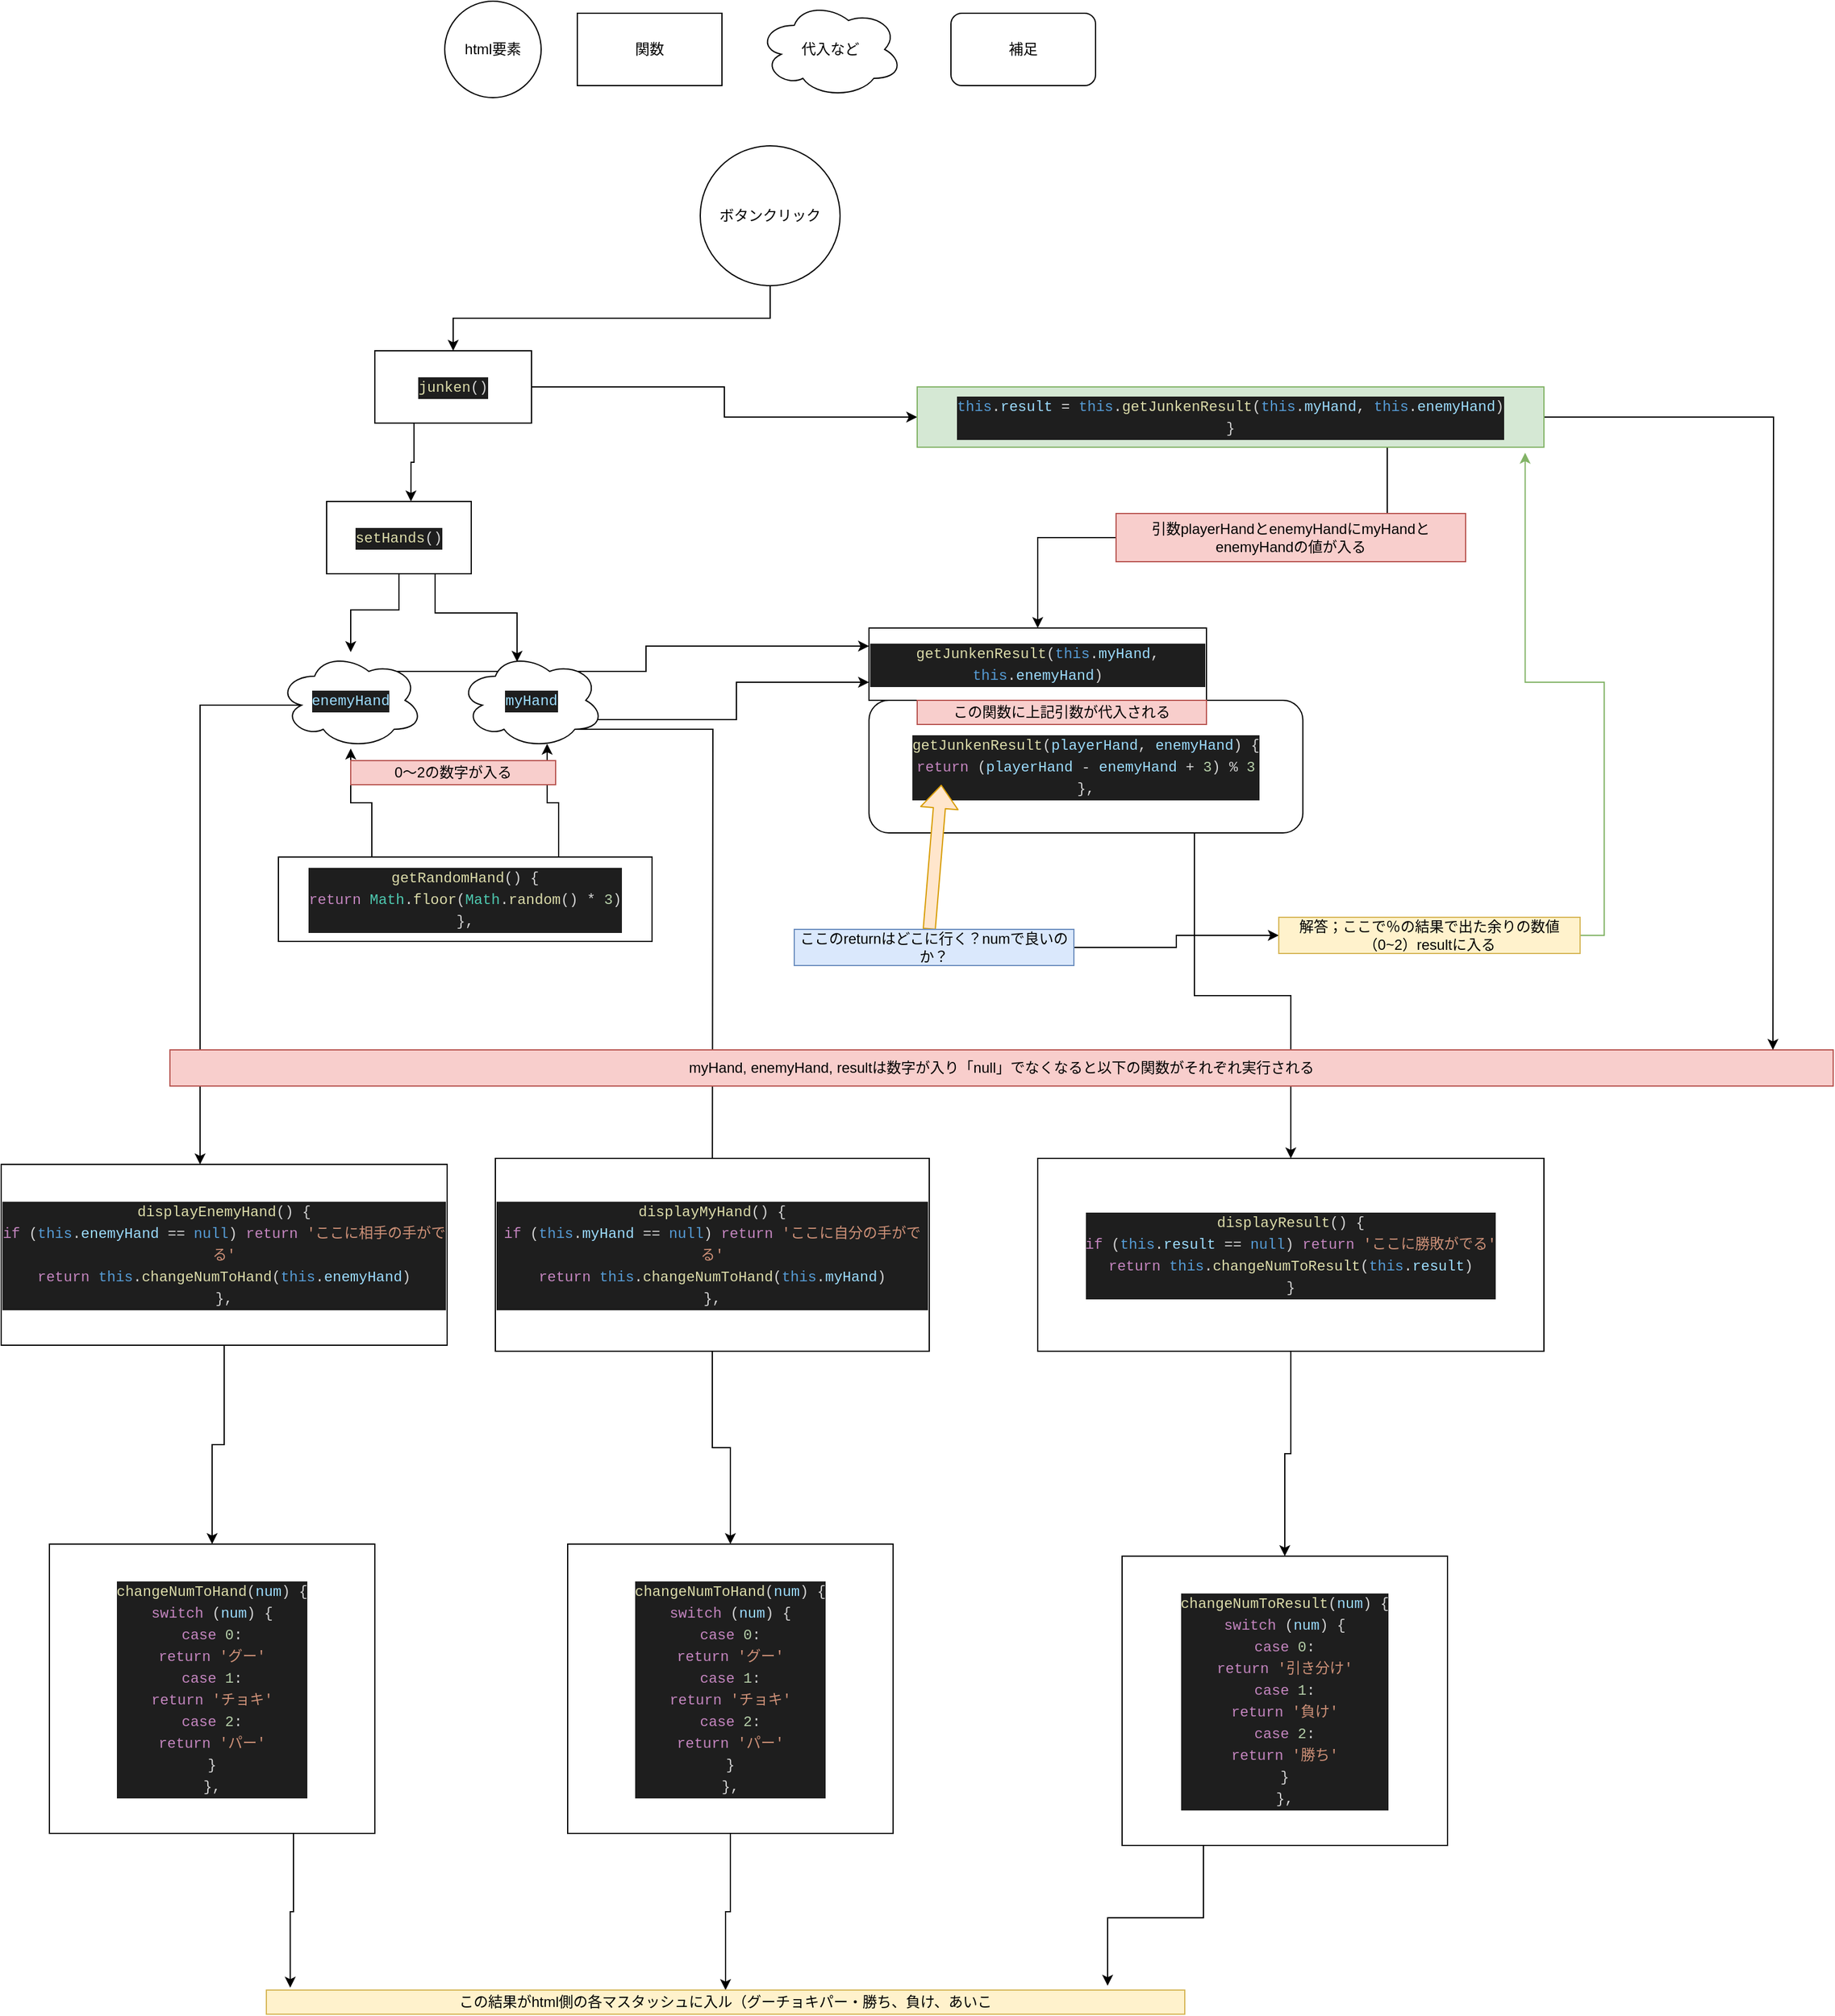 <mxfile version="13.4.5" type="device" pages="2"><diagram id="u2JfzyOJdv3CP_X7s40Z" name="（自分の手もランダム）TDさんジャンケンフロー"><mxGraphModel dx="2919" dy="2597" grid="1" gridSize="10" guides="1" tooltips="1" connect="1" arrows="1" fold="1" page="1" pageScale="1" pageWidth="827" pageHeight="1169" math="0" shadow="0"><root><mxCell id="HTA7YnoM2t6XWSvLWiF6-0"/><mxCell id="HTA7YnoM2t6XWSvLWiF6-1" parent="HTA7YnoM2t6XWSvLWiF6-0"/><mxCell id="HTA7YnoM2t6XWSvLWiF6-11" style="edgeStyle=orthogonalEdgeStyle;rounded=0;orthogonalLoop=1;jettySize=auto;html=1;exitX=0.5;exitY=1;exitDx=0;exitDy=0;entryX=0.5;entryY=0;entryDx=0;entryDy=0;" parent="HTA7YnoM2t6XWSvLWiF6-1" source="HTA7YnoM2t6XWSvLWiF6-2" target="HTA7YnoM2t6XWSvLWiF6-5" edge="1"><mxGeometry relative="1" as="geometry"/></mxCell><mxCell id="HTA7YnoM2t6XWSvLWiF6-2" value="ボタンクリック" style="ellipse;whiteSpace=wrap;html=1;aspect=fixed;" parent="HTA7YnoM2t6XWSvLWiF6-1" vertex="1"><mxGeometry x="340" y="30" width="116" height="116" as="geometry"/></mxCell><mxCell id="HTA7YnoM2t6XWSvLWiF6-3" value="関数" style="rounded=0;whiteSpace=wrap;html=1;" parent="HTA7YnoM2t6XWSvLWiF6-1" vertex="1"><mxGeometry x="238" y="-80" width="120" height="60" as="geometry"/></mxCell><mxCell id="HTA7YnoM2t6XWSvLWiF6-4" value="html要素" style="ellipse;whiteSpace=wrap;html=1;aspect=fixed;" parent="HTA7YnoM2t6XWSvLWiF6-1" vertex="1"><mxGeometry x="128" y="-90" width="80" height="80" as="geometry"/></mxCell><mxCell id="HTA7YnoM2t6XWSvLWiF6-12" style="edgeStyle=orthogonalEdgeStyle;rounded=0;orthogonalLoop=1;jettySize=auto;html=1;exitX=0.25;exitY=1;exitDx=0;exitDy=0;entryX=0.583;entryY=0;entryDx=0;entryDy=0;entryPerimeter=0;" parent="HTA7YnoM2t6XWSvLWiF6-1" source="HTA7YnoM2t6XWSvLWiF6-5" target="HTA7YnoM2t6XWSvLWiF6-6" edge="1"><mxGeometry relative="1" as="geometry"/></mxCell><mxCell id="HTA7YnoM2t6XWSvLWiF6-13" style="edgeStyle=orthogonalEdgeStyle;rounded=0;orthogonalLoop=1;jettySize=auto;html=1;exitX=0.75;exitY=1;exitDx=0;exitDy=0;" parent="HTA7YnoM2t6XWSvLWiF6-1" source="HTA7YnoM2t6XWSvLWiF6-50" target="HTA7YnoM2t6XWSvLWiF6-10" edge="1"><mxGeometry relative="1" as="geometry"/></mxCell><mxCell id="HTA7YnoM2t6XWSvLWiF6-53" style="edgeStyle=orthogonalEdgeStyle;rounded=0;orthogonalLoop=1;jettySize=auto;html=1;entryX=0;entryY=0.5;entryDx=0;entryDy=0;" parent="HTA7YnoM2t6XWSvLWiF6-1" source="HTA7YnoM2t6XWSvLWiF6-5" target="HTA7YnoM2t6XWSvLWiF6-50" edge="1"><mxGeometry relative="1" as="geometry"/></mxCell><mxCell id="HTA7YnoM2t6XWSvLWiF6-5" value="&lt;meta charset=&quot;utf-8&quot;&gt;&lt;div style=&quot;color: rgb(212, 212, 212); background-color: rgb(30, 30, 30); font-family: menlo, monaco, &amp;quot;courier new&amp;quot;, monospace; font-weight: normal; font-size: 12px; line-height: 18px;&quot;&gt;&lt;div&gt;&lt;span style=&quot;color: #dcdcaa&quot;&gt;junken&lt;/span&gt;&lt;span style=&quot;color: #d4d4d4&quot;&gt;()&lt;/span&gt;&lt;/div&gt;&lt;/div&gt;" style="rounded=0;whiteSpace=wrap;html=1;" parent="HTA7YnoM2t6XWSvLWiF6-1" vertex="1"><mxGeometry x="70" y="200" width="130" height="60" as="geometry"/></mxCell><mxCell id="HTA7YnoM2t6XWSvLWiF6-26" style="edgeStyle=orthogonalEdgeStyle;rounded=0;orthogonalLoop=1;jettySize=auto;html=1;exitX=0.5;exitY=1;exitDx=0;exitDy=0;" parent="HTA7YnoM2t6XWSvLWiF6-1" source="HTA7YnoM2t6XWSvLWiF6-6" target="HTA7YnoM2t6XWSvLWiF6-9" edge="1"><mxGeometry relative="1" as="geometry"><Array as="points"><mxPoint x="90" y="415"/><mxPoint x="50" y="415"/></Array></mxGeometry></mxCell><mxCell id="HTA7YnoM2t6XWSvLWiF6-27" style="edgeStyle=orthogonalEdgeStyle;rounded=0;orthogonalLoop=1;jettySize=auto;html=1;exitX=0.75;exitY=1;exitDx=0;exitDy=0;entryX=0.4;entryY=0.1;entryDx=0;entryDy=0;entryPerimeter=0;" parent="HTA7YnoM2t6XWSvLWiF6-1" source="HTA7YnoM2t6XWSvLWiF6-6" target="HTA7YnoM2t6XWSvLWiF6-20" edge="1"><mxGeometry relative="1" as="geometry"/></mxCell><mxCell id="HTA7YnoM2t6XWSvLWiF6-6" value="&lt;meta charset=&quot;utf-8&quot;&gt;&lt;div style=&quot;color: rgb(212, 212, 212); background-color: rgb(30, 30, 30); font-family: menlo, monaco, &amp;quot;courier new&amp;quot;, monospace; font-weight: normal; font-size: 12px; line-height: 18px;&quot;&gt;&lt;div&gt;&lt;span style=&quot;color: #d4d4d4&quot;&gt; &lt;/span&gt;&lt;span style=&quot;color: #dcdcaa&quot;&gt;setHands&lt;/span&gt;&lt;span style=&quot;color: #d4d4d4&quot;&gt;()&lt;/span&gt;&lt;/div&gt;&lt;/div&gt;" style="rounded=0;whiteSpace=wrap;html=1;" parent="HTA7YnoM2t6XWSvLWiF6-1" vertex="1"><mxGeometry x="30" y="325" width="120" height="60" as="geometry"/></mxCell><mxCell id="HTA7YnoM2t6XWSvLWiF6-7" value="代入など" style="ellipse;shape=cloud;whiteSpace=wrap;html=1;" parent="HTA7YnoM2t6XWSvLWiF6-1" vertex="1"><mxGeometry x="388" y="-90" width="120" height="80" as="geometry"/></mxCell><mxCell id="HTA7YnoM2t6XWSvLWiF6-29" style="edgeStyle=orthogonalEdgeStyle;rounded=0;orthogonalLoop=1;jettySize=auto;html=1;exitX=0.625;exitY=0.2;exitDx=0;exitDy=0;exitPerimeter=0;entryX=0;entryY=0.25;entryDx=0;entryDy=0;" parent="HTA7YnoM2t6XWSvLWiF6-1" source="HTA7YnoM2t6XWSvLWiF6-9" target="HTA7YnoM2t6XWSvLWiF6-10" edge="1"><mxGeometry relative="1" as="geometry"/></mxCell><mxCell id="HTA7YnoM2t6XWSvLWiF6-36" style="edgeStyle=orthogonalEdgeStyle;rounded=0;orthogonalLoop=1;jettySize=auto;html=1;exitX=0.16;exitY=0.55;exitDx=0;exitDy=0;exitPerimeter=0;" parent="HTA7YnoM2t6XWSvLWiF6-1" source="HTA7YnoM2t6XWSvLWiF6-9" target="HTA7YnoM2t6XWSvLWiF6-37" edge="1"><mxGeometry relative="1" as="geometry"><mxPoint x="-50" y="900" as="targetPoint"/><Array as="points"><mxPoint x="-75" y="494"/></Array></mxGeometry></mxCell><mxCell id="HTA7YnoM2t6XWSvLWiF6-9" value="&lt;div style=&quot;color: rgb(212 , 212 , 212) ; background-color: rgb(30 , 30 , 30) ; font-family: &amp;#34;menlo&amp;#34; , &amp;#34;monaco&amp;#34; , &amp;#34;courier new&amp;#34; , monospace ; line-height: 18px&quot;&gt;&lt;span style=&quot;color: #9cdcfe&quot;&gt;enemyHand&lt;/span&gt;&lt;/div&gt;" style="ellipse;shape=cloud;whiteSpace=wrap;html=1;" parent="HTA7YnoM2t6XWSvLWiF6-1" vertex="1"><mxGeometry x="-10" y="450" width="120" height="80" as="geometry"/></mxCell><mxCell id="HTA7YnoM2t6XWSvLWiF6-10" value="&lt;meta charset=&quot;utf-8&quot;&gt;&lt;div style=&quot;color: rgb(212, 212, 212); background-color: rgb(30, 30, 30); font-family: menlo, monaco, &amp;quot;courier new&amp;quot;, monospace; font-weight: normal; font-size: 12px; line-height: 18px;&quot;&gt;&lt;div&gt;&lt;span style=&quot;color: #dcdcaa&quot;&gt;getJunkenResult&lt;/span&gt;&lt;span style=&quot;color: #d4d4d4&quot;&gt;(&lt;/span&gt;&lt;span style=&quot;color: #569cd6&quot;&gt;this&lt;/span&gt;&lt;span style=&quot;color: #d4d4d4&quot;&gt;.&lt;/span&gt;&lt;span style=&quot;color: #9cdcfe&quot;&gt;myHand&lt;/span&gt;&lt;span style=&quot;color: #d4d4d4&quot;&gt;, &lt;/span&gt;&lt;span style=&quot;color: #569cd6&quot;&gt;this&lt;/span&gt;&lt;span style=&quot;color: #d4d4d4&quot;&gt;.&lt;/span&gt;&lt;span style=&quot;color: #9cdcfe&quot;&gt;enemyHand&lt;/span&gt;&lt;span style=&quot;color: #d4d4d4&quot;&gt;)&lt;/span&gt;&lt;/div&gt;&lt;/div&gt;" style="rounded=0;whiteSpace=wrap;html=1;" parent="HTA7YnoM2t6XWSvLWiF6-1" vertex="1"><mxGeometry x="480" y="430" width="280" height="60" as="geometry"/></mxCell><mxCell id="HTA7YnoM2t6XWSvLWiF6-42" style="edgeStyle=orthogonalEdgeStyle;rounded=0;orthogonalLoop=1;jettySize=auto;html=1;exitX=0.75;exitY=1;exitDx=0;exitDy=0;" parent="HTA7YnoM2t6XWSvLWiF6-1" source="HTA7YnoM2t6XWSvLWiF6-16" target="HTA7YnoM2t6XWSvLWiF6-41" edge="1"><mxGeometry relative="1" as="geometry"/></mxCell><mxCell id="HTA7YnoM2t6XWSvLWiF6-16" value="&lt;div style=&quot;color: rgb(212 , 212 , 212) ; background-color: rgb(30 , 30 , 30) ; font-family: &amp;#34;menlo&amp;#34; , &amp;#34;monaco&amp;#34; , &amp;#34;courier new&amp;#34; , monospace ; line-height: 18px&quot;&gt;&lt;div&gt; &lt;span style=&quot;color: #dcdcaa&quot;&gt;getJunkenResult&lt;/span&gt;(&lt;span style=&quot;color: #9cdcfe&quot;&gt;playerHand&lt;/span&gt;, &lt;span style=&quot;color: #9cdcfe&quot;&gt;enemyHand&lt;/span&gt;) {&lt;/div&gt;&lt;div&gt;                    &lt;span style=&quot;color: #c586c0&quot;&gt;return&lt;/span&gt; (&lt;span style=&quot;color: #9cdcfe&quot;&gt;playerHand&lt;/span&gt; - &lt;span style=&quot;color: #9cdcfe&quot;&gt;enemyHand&lt;/span&gt; + &lt;span style=&quot;color: #b5cea8&quot;&gt;3&lt;/span&gt;) % &lt;span style=&quot;color: #b5cea8&quot;&gt;3&lt;/span&gt;&lt;/div&gt;&lt;div&gt;                },&lt;/div&gt;&lt;/div&gt;" style="rounded=1;whiteSpace=wrap;html=1;" parent="HTA7YnoM2t6XWSvLWiF6-1" vertex="1"><mxGeometry x="480" y="490" width="360" height="110" as="geometry"/></mxCell><mxCell id="HTA7YnoM2t6XWSvLWiF6-17" value="補足" style="rounded=1;whiteSpace=wrap;html=1;" parent="HTA7YnoM2t6XWSvLWiF6-1" vertex="1"><mxGeometry x="548" y="-80" width="120" height="60" as="geometry"/></mxCell><mxCell id="HTA7YnoM2t6XWSvLWiF6-18" value="この関数に上記引数が代入される" style="text;html=1;strokeColor=#b85450;fillColor=#f8cecc;align=center;verticalAlign=middle;whiteSpace=wrap;rounded=0;" parent="HTA7YnoM2t6XWSvLWiF6-1" vertex="1"><mxGeometry x="520" y="490" width="240" height="20" as="geometry"/></mxCell><mxCell id="HTA7YnoM2t6XWSvLWiF6-30" style="edgeStyle=orthogonalEdgeStyle;rounded=0;orthogonalLoop=1;jettySize=auto;html=1;exitX=0.96;exitY=0.7;exitDx=0;exitDy=0;exitPerimeter=0;entryX=0;entryY=0.75;entryDx=0;entryDy=0;" parent="HTA7YnoM2t6XWSvLWiF6-1" source="HTA7YnoM2t6XWSvLWiF6-20" target="HTA7YnoM2t6XWSvLWiF6-10" edge="1"><mxGeometry relative="1" as="geometry"/></mxCell><mxCell id="HTA7YnoM2t6XWSvLWiF6-35" style="edgeStyle=orthogonalEdgeStyle;rounded=0;orthogonalLoop=1;jettySize=auto;html=1;exitX=0.8;exitY=0.8;exitDx=0;exitDy=0;exitPerimeter=0;" parent="HTA7YnoM2t6XWSvLWiF6-1" source="HTA7YnoM2t6XWSvLWiF6-20" edge="1"><mxGeometry relative="1" as="geometry"><mxPoint x="350" y="920" as="targetPoint"/></mxGeometry></mxCell><mxCell id="HTA7YnoM2t6XWSvLWiF6-20" value="&lt;meta charset=&quot;utf-8&quot;&gt;&lt;div style=&quot;color: rgb(212, 212, 212); background-color: rgb(30, 30, 30); font-family: menlo, monaco, &amp;quot;courier new&amp;quot;, monospace; font-weight: normal; font-size: 12px; line-height: 18px;&quot;&gt;&lt;div&gt;&lt;span style=&quot;color: #9cdcfe&quot;&gt;myHand&lt;/span&gt;&lt;/div&gt;&lt;/div&gt;" style="ellipse;shape=cloud;whiteSpace=wrap;html=1;" parent="HTA7YnoM2t6XWSvLWiF6-1" vertex="1"><mxGeometry x="140" y="450" width="120" height="80" as="geometry"/></mxCell><mxCell id="HTA7YnoM2t6XWSvLWiF6-23" style="edgeStyle=orthogonalEdgeStyle;rounded=0;orthogonalLoop=1;jettySize=auto;html=1;exitX=0.75;exitY=0;exitDx=0;exitDy=0;entryX=0.608;entryY=0.95;entryDx=0;entryDy=0;entryPerimeter=0;" parent="HTA7YnoM2t6XWSvLWiF6-1" source="HTA7YnoM2t6XWSvLWiF6-22" target="HTA7YnoM2t6XWSvLWiF6-20" edge="1"><mxGeometry relative="1" as="geometry"><mxPoint x="223" y="540" as="targetPoint"/></mxGeometry></mxCell><mxCell id="HTA7YnoM2t6XWSvLWiF6-24" style="edgeStyle=orthogonalEdgeStyle;rounded=0;orthogonalLoop=1;jettySize=auto;html=1;exitX=0.25;exitY=0;exitDx=0;exitDy=0;" parent="HTA7YnoM2t6XWSvLWiF6-1" source="HTA7YnoM2t6XWSvLWiF6-22" target="HTA7YnoM2t6XWSvLWiF6-9" edge="1"><mxGeometry relative="1" as="geometry"/></mxCell><mxCell id="HTA7YnoM2t6XWSvLWiF6-22" value="&lt;meta charset=&quot;utf-8&quot;&gt;&lt;div style=&quot;color: rgb(212, 212, 212); background-color: rgb(30, 30, 30); font-family: menlo, monaco, &amp;quot;courier new&amp;quot;, monospace; font-weight: normal; font-size: 12px; line-height: 18px;&quot;&gt;&lt;div&gt;&lt;span style=&quot;color: #d4d4d4&quot;&gt;    &lt;/span&gt;&lt;span style=&quot;color: #dcdcaa&quot;&gt;getRandomHand&lt;/span&gt;&lt;span style=&quot;color: #d4d4d4&quot;&gt;() {&lt;/span&gt;&lt;/div&gt;&lt;div&gt;&lt;span style=&quot;color: #d4d4d4&quot;&gt;                    &lt;/span&gt;&lt;span style=&quot;color: #c586c0&quot;&gt;return&lt;/span&gt;&lt;span style=&quot;color: #d4d4d4&quot;&gt; &lt;/span&gt;&lt;span style=&quot;color: #4ec9b0&quot;&gt;Math&lt;/span&gt;&lt;span style=&quot;color: #d4d4d4&quot;&gt;.&lt;/span&gt;&lt;span style=&quot;color: #dcdcaa&quot;&gt;floor&lt;/span&gt;&lt;span style=&quot;color: #d4d4d4&quot;&gt;(&lt;/span&gt;&lt;span style=&quot;color: #4ec9b0&quot;&gt;Math&lt;/span&gt;&lt;span style=&quot;color: #d4d4d4&quot;&gt;.&lt;/span&gt;&lt;span style=&quot;color: #dcdcaa&quot;&gt;random&lt;/span&gt;&lt;span style=&quot;color: #d4d4d4&quot;&gt;() * &lt;/span&gt;&lt;span style=&quot;color: #b5cea8&quot;&gt;3&lt;/span&gt;&lt;span style=&quot;color: #d4d4d4&quot;&gt;)&lt;/span&gt;&lt;/div&gt;&lt;div&gt;&lt;span style=&quot;color: #d4d4d4&quot;&gt;                },&lt;/span&gt;&lt;/div&gt;&lt;/div&gt;" style="rounded=0;whiteSpace=wrap;html=1;strokeColor=#000000;" parent="HTA7YnoM2t6XWSvLWiF6-1" vertex="1"><mxGeometry x="-10" y="620" width="310" height="70" as="geometry"/></mxCell><mxCell id="HTA7YnoM2t6XWSvLWiF6-25" value="0〜2の数字が入る" style="text;html=1;strokeColor=#b85450;fillColor=#f8cecc;align=center;verticalAlign=middle;whiteSpace=wrap;rounded=0;" parent="HTA7YnoM2t6XWSvLWiF6-1" vertex="1"><mxGeometry x="50" y="540" width="170" height="20" as="geometry"/></mxCell><mxCell id="HTA7YnoM2t6XWSvLWiF6-31" value="" style="shape=flexArrow;endArrow=classic;html=1;fillColor=#ffe6cc;strokeColor=#d79b00;" parent="HTA7YnoM2t6XWSvLWiF6-1" edge="1"><mxGeometry width="50" height="50" relative="1" as="geometry"><mxPoint x="530" y="680" as="sourcePoint"/><mxPoint x="540" y="560" as="targetPoint"/></mxGeometry></mxCell><mxCell id="HTA7YnoM2t6XWSvLWiF6-54" style="edgeStyle=orthogonalEdgeStyle;rounded=0;orthogonalLoop=1;jettySize=auto;html=1;exitX=1;exitY=0.5;exitDx=0;exitDy=0;entryX=0.97;entryY=1.093;entryDx=0;entryDy=0;entryPerimeter=0;fillColor=#d5e8d4;strokeColor=#82b366;" parent="HTA7YnoM2t6XWSvLWiF6-1" source="HTA7YnoM2t6XWSvLWiF6-55" target="HTA7YnoM2t6XWSvLWiF6-50" edge="1"><mxGeometry relative="1" as="geometry"/></mxCell><mxCell id="V0aqoSJumGo1QQbNLcGD-0" style="edgeStyle=orthogonalEdgeStyle;rounded=0;orthogonalLoop=1;jettySize=auto;html=1;entryX=0;entryY=0.5;entryDx=0;entryDy=0;" edge="1" parent="HTA7YnoM2t6XWSvLWiF6-1" source="HTA7YnoM2t6XWSvLWiF6-34" target="HTA7YnoM2t6XWSvLWiF6-55"><mxGeometry relative="1" as="geometry"/></mxCell><mxCell id="HTA7YnoM2t6XWSvLWiF6-34" value="ここのreturnはどこに行く？numで良いのか？" style="text;html=1;strokeColor=#6c8ebf;fillColor=#dae8fc;align=center;verticalAlign=middle;whiteSpace=wrap;rounded=0;" parent="HTA7YnoM2t6XWSvLWiF6-1" vertex="1"><mxGeometry x="418" y="680" width="232" height="30" as="geometry"/></mxCell><mxCell id="HTA7YnoM2t6XWSvLWiF6-49" style="edgeStyle=orthogonalEdgeStyle;rounded=0;orthogonalLoop=1;jettySize=auto;html=1;entryX=0.5;entryY=0;entryDx=0;entryDy=0;" parent="HTA7YnoM2t6XWSvLWiF6-1" source="HTA7YnoM2t6XWSvLWiF6-37" target="HTA7YnoM2t6XWSvLWiF6-45" edge="1"><mxGeometry relative="1" as="geometry"/></mxCell><mxCell id="HTA7YnoM2t6XWSvLWiF6-37" value="&lt;meta charset=&quot;utf-8&quot;&gt;&lt;div style=&quot;color: rgb(212, 212, 212); background-color: rgb(30, 30, 30); font-family: menlo, monaco, &amp;quot;courier new&amp;quot;, monospace; font-weight: normal; font-size: 12px; line-height: 18px;&quot;&gt;&lt;div&gt;&lt;span style=&quot;color: #dcdcaa&quot;&gt;displayEnemyHand&lt;/span&gt;&lt;span style=&quot;color: #d4d4d4&quot;&gt;() {&lt;/span&gt;&lt;/div&gt;&lt;div&gt;&lt;span style=&quot;color: #d4d4d4&quot;&gt;                    &lt;/span&gt;&lt;span style=&quot;color: #c586c0&quot;&gt;if&lt;/span&gt;&lt;span style=&quot;color: #d4d4d4&quot;&gt; (&lt;/span&gt;&lt;span style=&quot;color: #569cd6&quot;&gt;this&lt;/span&gt;&lt;span style=&quot;color: #d4d4d4&quot;&gt;.&lt;/span&gt;&lt;span style=&quot;color: #9cdcfe&quot;&gt;enemyHand&lt;/span&gt;&lt;span style=&quot;color: #d4d4d4&quot;&gt; == &lt;/span&gt;&lt;span style=&quot;color: #569cd6&quot;&gt;null&lt;/span&gt;&lt;span style=&quot;color: #d4d4d4&quot;&gt;) &lt;/span&gt;&lt;span style=&quot;color: #c586c0&quot;&gt;return&lt;/span&gt;&lt;span style=&quot;color: #d4d4d4&quot;&gt; &lt;/span&gt;&lt;span style=&quot;color: #ce9178&quot;&gt;'ここに相手の手がでる'&lt;/span&gt;&lt;/div&gt;&lt;div&gt;&lt;span style=&quot;color: #d4d4d4&quot;&gt;                    &lt;/span&gt;&lt;span style=&quot;color: #c586c0&quot;&gt;return&lt;/span&gt;&lt;span style=&quot;color: #d4d4d4&quot;&gt; &lt;/span&gt;&lt;span style=&quot;color: #569cd6&quot;&gt;this&lt;/span&gt;&lt;span style=&quot;color: #d4d4d4&quot;&gt;.&lt;/span&gt;&lt;span style=&quot;color: #dcdcaa&quot;&gt;changeNumToHand&lt;/span&gt;&lt;span style=&quot;color: #d4d4d4&quot;&gt;(&lt;/span&gt;&lt;span style=&quot;color: #569cd6&quot;&gt;this&lt;/span&gt;&lt;span style=&quot;color: #d4d4d4&quot;&gt;.&lt;/span&gt;&lt;span style=&quot;color: #9cdcfe&quot;&gt;enemyHand&lt;/span&gt;&lt;span style=&quot;color: #d4d4d4&quot;&gt;)&lt;/span&gt;&lt;/div&gt;&lt;div&gt;&lt;span style=&quot;color: #d4d4d4&quot;&gt;                },&lt;/span&gt;&lt;/div&gt;&lt;/div&gt;" style="rounded=0;whiteSpace=wrap;html=1;" parent="HTA7YnoM2t6XWSvLWiF6-1" vertex="1"><mxGeometry x="-240" y="875" width="370" height="150" as="geometry"/></mxCell><mxCell id="HTA7YnoM2t6XWSvLWiF6-48" style="edgeStyle=orthogonalEdgeStyle;rounded=0;orthogonalLoop=1;jettySize=auto;html=1;exitX=0.5;exitY=1;exitDx=0;exitDy=0;" parent="HTA7YnoM2t6XWSvLWiF6-1" source="HTA7YnoM2t6XWSvLWiF6-38" target="HTA7YnoM2t6XWSvLWiF6-46" edge="1"><mxGeometry relative="1" as="geometry"/></mxCell><mxCell id="HTA7YnoM2t6XWSvLWiF6-38" value="&lt;meta charset=&quot;utf-8&quot;&gt;&lt;div style=&quot;color: rgb(212, 212, 212); background-color: rgb(30, 30, 30); font-family: menlo, monaco, &amp;quot;courier new&amp;quot;, monospace; font-weight: normal; font-size: 12px; line-height: 18px;&quot;&gt;&lt;div&gt;&lt;span style=&quot;color: #dcdcaa&quot;&gt;displayMyHand&lt;/span&gt;&lt;span style=&quot;color: #d4d4d4&quot;&gt;() {&lt;/span&gt;&lt;/div&gt;&lt;div&gt;&lt;span style=&quot;color: #d4d4d4&quot;&gt;                    &lt;/span&gt;&lt;span style=&quot;color: #c586c0&quot;&gt;if&lt;/span&gt;&lt;span style=&quot;color: #d4d4d4&quot;&gt; (&lt;/span&gt;&lt;span style=&quot;color: #569cd6&quot;&gt;this&lt;/span&gt;&lt;span style=&quot;color: #d4d4d4&quot;&gt;.&lt;/span&gt;&lt;span style=&quot;color: #9cdcfe&quot;&gt;myHand&lt;/span&gt;&lt;span style=&quot;color: #d4d4d4&quot;&gt; == &lt;/span&gt;&lt;span style=&quot;color: #569cd6&quot;&gt;null&lt;/span&gt;&lt;span style=&quot;color: #d4d4d4&quot;&gt;) &lt;/span&gt;&lt;span style=&quot;color: #c586c0&quot;&gt;return&lt;/span&gt;&lt;span style=&quot;color: #d4d4d4&quot;&gt; &lt;/span&gt;&lt;span style=&quot;color: #ce9178&quot;&gt;'ここに自分の手がでる'&lt;/span&gt;&lt;/div&gt;&lt;div&gt;&lt;span style=&quot;color: #d4d4d4&quot;&gt;                    &lt;/span&gt;&lt;span style=&quot;color: #c586c0&quot;&gt;return&lt;/span&gt;&lt;span style=&quot;color: #d4d4d4&quot;&gt; &lt;/span&gt;&lt;span style=&quot;color: #569cd6&quot;&gt;this&lt;/span&gt;&lt;span style=&quot;color: #d4d4d4&quot;&gt;.&lt;/span&gt;&lt;span style=&quot;color: #dcdcaa&quot;&gt;changeNumToHand&lt;/span&gt;&lt;span style=&quot;color: #d4d4d4&quot;&gt;(&lt;/span&gt;&lt;span style=&quot;color: #569cd6&quot;&gt;this&lt;/span&gt;&lt;span style=&quot;color: #d4d4d4&quot;&gt;.&lt;/span&gt;&lt;span style=&quot;color: #9cdcfe&quot;&gt;myHand&lt;/span&gt;&lt;span style=&quot;color: #d4d4d4&quot;&gt;)&lt;/span&gt;&lt;/div&gt;&lt;div&gt;&lt;span style=&quot;color: #d4d4d4&quot;&gt;                },&lt;/span&gt;&lt;/div&gt;&lt;/div&gt;" style="rounded=0;whiteSpace=wrap;html=1;strokeColor=#000000;" parent="HTA7YnoM2t6XWSvLWiF6-1" vertex="1"><mxGeometry x="170" y="870" width="360" height="160" as="geometry"/></mxCell><mxCell id="HTA7YnoM2t6XWSvLWiF6-47" style="edgeStyle=orthogonalEdgeStyle;rounded=0;orthogonalLoop=1;jettySize=auto;html=1;entryX=0.5;entryY=0;entryDx=0;entryDy=0;" parent="HTA7YnoM2t6XWSvLWiF6-1" source="HTA7YnoM2t6XWSvLWiF6-41" target="HTA7YnoM2t6XWSvLWiF6-44" edge="1"><mxGeometry relative="1" as="geometry"/></mxCell><mxCell id="HTA7YnoM2t6XWSvLWiF6-41" value="&lt;meta charset=&quot;utf-8&quot;&gt;&lt;div style=&quot;color: rgb(212, 212, 212); background-color: rgb(30, 30, 30); font-family: menlo, monaco, &amp;quot;courier new&amp;quot;, monospace; font-weight: normal; font-size: 12px; line-height: 18px;&quot;&gt;&lt;div&gt;&lt;span style=&quot;color: #d4d4d4&quot;&gt; &lt;/span&gt;&lt;span style=&quot;color: #dcdcaa&quot;&gt;displayResult&lt;/span&gt;&lt;span style=&quot;color: #d4d4d4&quot;&gt;() {&lt;/span&gt;&lt;/div&gt;&lt;div&gt;&lt;span style=&quot;color: #d4d4d4&quot;&gt;                    &lt;/span&gt;&lt;span style=&quot;color: #c586c0&quot;&gt;if&lt;/span&gt;&lt;span style=&quot;color: #d4d4d4&quot;&gt; (&lt;/span&gt;&lt;span style=&quot;color: #569cd6&quot;&gt;this&lt;/span&gt;&lt;span style=&quot;color: #d4d4d4&quot;&gt;.&lt;/span&gt;&lt;span style=&quot;color: #9cdcfe&quot;&gt;result&lt;/span&gt;&lt;span style=&quot;color: #d4d4d4&quot;&gt; == &lt;/span&gt;&lt;span style=&quot;color: #569cd6&quot;&gt;null&lt;/span&gt;&lt;span style=&quot;color: #d4d4d4&quot;&gt;) &lt;/span&gt;&lt;span style=&quot;color: #c586c0&quot;&gt;return&lt;/span&gt;&lt;span style=&quot;color: #d4d4d4&quot;&gt; &lt;/span&gt;&lt;span style=&quot;color: #ce9178&quot;&gt;'ここに勝敗がでる'&lt;/span&gt;&lt;/div&gt;&lt;div&gt;&lt;span style=&quot;color: #d4d4d4&quot;&gt;                    &lt;/span&gt;&lt;span style=&quot;color: #c586c0&quot;&gt;return&lt;/span&gt;&lt;span style=&quot;color: #d4d4d4&quot;&gt; &lt;/span&gt;&lt;span style=&quot;color: #569cd6&quot;&gt;this&lt;/span&gt;&lt;span style=&quot;color: #d4d4d4&quot;&gt;.&lt;/span&gt;&lt;span style=&quot;color: #dcdcaa&quot;&gt;changeNumToResult&lt;/span&gt;&lt;span style=&quot;color: #d4d4d4&quot;&gt;(&lt;/span&gt;&lt;span style=&quot;color: #569cd6&quot;&gt;this&lt;/span&gt;&lt;span style=&quot;color: #d4d4d4&quot;&gt;.&lt;/span&gt;&lt;span style=&quot;color: #9cdcfe&quot;&gt;result&lt;/span&gt;&lt;span style=&quot;color: #d4d4d4&quot;&gt;)&lt;/span&gt;&lt;/div&gt;&lt;div&gt;&lt;span style=&quot;color: #d4d4d4&quot;&gt;                }&lt;/span&gt;&lt;/div&gt;&lt;/div&gt;" style="rounded=0;whiteSpace=wrap;html=1;strokeColor=#000000;" parent="HTA7YnoM2t6XWSvLWiF6-1" vertex="1"><mxGeometry x="620" y="870" width="420" height="160" as="geometry"/></mxCell><mxCell id="HTA7YnoM2t6XWSvLWiF6-43" value="myHand, enemyHand, resultは数字が入り「null」でなくなると以下の関数がそれぞれ実行される" style="text;html=1;strokeColor=#b85450;fillColor=#f8cecc;align=center;verticalAlign=middle;whiteSpace=wrap;rounded=0;" parent="HTA7YnoM2t6XWSvLWiF6-1" vertex="1"><mxGeometry x="-100" y="780" width="1380" height="30" as="geometry"/></mxCell><mxCell id="V0aqoSJumGo1QQbNLcGD-4" style="edgeStyle=orthogonalEdgeStyle;rounded=0;orthogonalLoop=1;jettySize=auto;html=1;exitX=0.25;exitY=1;exitDx=0;exitDy=0;entryX=0.916;entryY=-0.183;entryDx=0;entryDy=0;entryPerimeter=0;" edge="1" parent="HTA7YnoM2t6XWSvLWiF6-1" source="HTA7YnoM2t6XWSvLWiF6-44" target="V0aqoSJumGo1QQbNLcGD-1"><mxGeometry relative="1" as="geometry"/></mxCell><mxCell id="HTA7YnoM2t6XWSvLWiF6-44" value="&lt;meta charset=&quot;utf-8&quot;&gt;&lt;div style=&quot;color: rgb(212, 212, 212); background-color: rgb(30, 30, 30); font-family: menlo, monaco, &amp;quot;courier new&amp;quot;, monospace; font-weight: normal; font-size: 12px; line-height: 18px;&quot;&gt;&lt;div&gt;&lt;span style=&quot;color: #d4d4d4&quot;&gt; &lt;/span&gt;&lt;span style=&quot;color: #dcdcaa&quot;&gt;changeNumToResult&lt;/span&gt;&lt;span style=&quot;color: #d4d4d4&quot;&gt;(&lt;/span&gt;&lt;span style=&quot;color: #9cdcfe&quot;&gt;num&lt;/span&gt;&lt;span style=&quot;color: #d4d4d4&quot;&gt;) {&lt;/span&gt;&lt;/div&gt;&lt;div&gt;&lt;span style=&quot;color: #d4d4d4&quot;&gt;                    &lt;/span&gt;&lt;span style=&quot;color: #c586c0&quot;&gt;switch&lt;/span&gt;&lt;span style=&quot;color: #d4d4d4&quot;&gt; (&lt;/span&gt;&lt;span style=&quot;color: #9cdcfe&quot;&gt;num&lt;/span&gt;&lt;span style=&quot;color: #d4d4d4&quot;&gt;) {&lt;/span&gt;&lt;/div&gt;&lt;div&gt;&lt;span style=&quot;color: #d4d4d4&quot;&gt;                        &lt;/span&gt;&lt;span style=&quot;color: #c586c0&quot;&gt;case&lt;/span&gt;&lt;span style=&quot;color: #d4d4d4&quot;&gt; &lt;/span&gt;&lt;span style=&quot;color: #b5cea8&quot;&gt;0&lt;/span&gt;&lt;span style=&quot;color: #d4d4d4&quot;&gt;:&lt;/span&gt;&lt;/div&gt;&lt;div&gt;&lt;span style=&quot;color: #d4d4d4&quot;&gt;                            &lt;/span&gt;&lt;span style=&quot;color: #c586c0&quot;&gt;return&lt;/span&gt;&lt;span style=&quot;color: #d4d4d4&quot;&gt; &lt;/span&gt;&lt;span style=&quot;color: #ce9178&quot;&gt;'引き分け'&lt;/span&gt;&lt;/div&gt;&lt;div&gt;&lt;span style=&quot;color: #d4d4d4&quot;&gt;                        &lt;/span&gt;&lt;span style=&quot;color: #c586c0&quot;&gt;case&lt;/span&gt;&lt;span style=&quot;color: #d4d4d4&quot;&gt; &lt;/span&gt;&lt;span style=&quot;color: #b5cea8&quot;&gt;1&lt;/span&gt;&lt;span style=&quot;color: #d4d4d4&quot;&gt;:&lt;/span&gt;&lt;/div&gt;&lt;div&gt;&lt;span style=&quot;color: #d4d4d4&quot;&gt;                            &lt;/span&gt;&lt;span style=&quot;color: #c586c0&quot;&gt;return&lt;/span&gt;&lt;span style=&quot;color: #d4d4d4&quot;&gt; &lt;/span&gt;&lt;span style=&quot;color: #ce9178&quot;&gt;'負け'&lt;/span&gt;&lt;/div&gt;&lt;div&gt;&lt;span style=&quot;color: #d4d4d4&quot;&gt;                        &lt;/span&gt;&lt;span style=&quot;color: #c586c0&quot;&gt;case&lt;/span&gt;&lt;span style=&quot;color: #d4d4d4&quot;&gt; &lt;/span&gt;&lt;span style=&quot;color: #b5cea8&quot;&gt;2&lt;/span&gt;&lt;span style=&quot;color: #d4d4d4&quot;&gt;:&lt;/span&gt;&lt;/div&gt;&lt;div&gt;&lt;span style=&quot;color: #d4d4d4&quot;&gt;                            &lt;/span&gt;&lt;span style=&quot;color: #c586c0&quot;&gt;return&lt;/span&gt;&lt;span style=&quot;color: #d4d4d4&quot;&gt; &lt;/span&gt;&lt;span style=&quot;color: #ce9178&quot;&gt;'勝ち'&lt;/span&gt;&lt;/div&gt;&lt;div&gt;&lt;span style=&quot;color: #d4d4d4&quot;&gt;                    }&lt;/span&gt;&lt;/div&gt;&lt;div&gt;&lt;span style=&quot;color: #d4d4d4&quot;&gt;                },&lt;/span&gt;&lt;/div&gt;&lt;/div&gt;" style="rounded=0;whiteSpace=wrap;html=1;strokeColor=#000000;" parent="HTA7YnoM2t6XWSvLWiF6-1" vertex="1"><mxGeometry x="690" y="1200" width="270" height="240" as="geometry"/></mxCell><mxCell id="V0aqoSJumGo1QQbNLcGD-2" style="edgeStyle=orthogonalEdgeStyle;rounded=0;orthogonalLoop=1;jettySize=auto;html=1;exitX=0.75;exitY=1;exitDx=0;exitDy=0;entryX=0.026;entryY=-0.1;entryDx=0;entryDy=0;entryPerimeter=0;" edge="1" parent="HTA7YnoM2t6XWSvLWiF6-1" source="HTA7YnoM2t6XWSvLWiF6-45" target="V0aqoSJumGo1QQbNLcGD-1"><mxGeometry relative="1" as="geometry"/></mxCell><mxCell id="HTA7YnoM2t6XWSvLWiF6-45" value="&lt;div style=&quot;color: rgb(212 , 212 , 212) ; background-color: rgb(30 , 30 , 30) ; font-family: &amp;#34;menlo&amp;#34; , &amp;#34;monaco&amp;#34; , &amp;#34;courier new&amp;#34; , monospace ; line-height: 18px&quot;&gt;&lt;div&gt; &lt;span style=&quot;color: #dcdcaa&quot;&gt;changeNumToHand&lt;/span&gt;(&lt;span style=&quot;color: #9cdcfe&quot;&gt;num&lt;/span&gt;) {&lt;/div&gt;&lt;div&gt;                    &lt;span style=&quot;color: #c586c0&quot;&gt;switch&lt;/span&gt; (&lt;span style=&quot;color: #9cdcfe&quot;&gt;num&lt;/span&gt;) {&lt;/div&gt;&lt;div&gt;                        &lt;span style=&quot;color: #c586c0&quot;&gt;case&lt;/span&gt; &lt;span style=&quot;color: #b5cea8&quot;&gt;0&lt;/span&gt;:&lt;/div&gt;&lt;div&gt;                            &lt;span style=&quot;color: #c586c0&quot;&gt;return&lt;/span&gt; &lt;span style=&quot;color: #ce9178&quot;&gt;'グー'&lt;/span&gt;&lt;/div&gt;&lt;div&gt;                        &lt;span style=&quot;color: #c586c0&quot;&gt;case&lt;/span&gt; &lt;span style=&quot;color: #b5cea8&quot;&gt;1&lt;/span&gt;:&lt;/div&gt;&lt;div&gt;                            &lt;span style=&quot;color: #c586c0&quot;&gt;return&lt;/span&gt; &lt;span style=&quot;color: #ce9178&quot;&gt;'チョキ'&lt;/span&gt;&lt;/div&gt;&lt;div&gt;                        &lt;span style=&quot;color: #c586c0&quot;&gt;case&lt;/span&gt; &lt;span style=&quot;color: #b5cea8&quot;&gt;2&lt;/span&gt;:&lt;/div&gt;&lt;div&gt;                            &lt;span style=&quot;color: #c586c0&quot;&gt;return&lt;/span&gt; &lt;span style=&quot;color: #ce9178&quot;&gt;'パー'&lt;/span&gt;&lt;/div&gt;&lt;div&gt;                    }&lt;/div&gt;&lt;div&gt;                },&lt;/div&gt;&lt;/div&gt;" style="rounded=0;whiteSpace=wrap;html=1;strokeColor=#000000;" parent="HTA7YnoM2t6XWSvLWiF6-1" vertex="1"><mxGeometry x="-200" y="1190" width="270" height="240" as="geometry"/></mxCell><mxCell id="V0aqoSJumGo1QQbNLcGD-3" style="edgeStyle=orthogonalEdgeStyle;rounded=0;orthogonalLoop=1;jettySize=auto;html=1;exitX=0.5;exitY=1;exitDx=0;exitDy=0;entryX=0.5;entryY=0;entryDx=0;entryDy=0;" edge="1" parent="HTA7YnoM2t6XWSvLWiF6-1" source="HTA7YnoM2t6XWSvLWiF6-46" target="V0aqoSJumGo1QQbNLcGD-1"><mxGeometry relative="1" as="geometry"/></mxCell><mxCell id="HTA7YnoM2t6XWSvLWiF6-46" value="&lt;div style=&quot;color: rgb(212 , 212 , 212) ; background-color: rgb(30 , 30 , 30) ; font-family: &amp;#34;menlo&amp;#34; , &amp;#34;monaco&amp;#34; , &amp;#34;courier new&amp;#34; , monospace ; line-height: 18px&quot;&gt;&lt;div&gt; &lt;span style=&quot;color: #dcdcaa&quot;&gt;changeNumToHand&lt;/span&gt;(&lt;span style=&quot;color: #9cdcfe&quot;&gt;num&lt;/span&gt;) {&lt;/div&gt;&lt;div&gt;                    &lt;span style=&quot;color: #c586c0&quot;&gt;switch&lt;/span&gt; (&lt;span style=&quot;color: #9cdcfe&quot;&gt;num&lt;/span&gt;) {&lt;/div&gt;&lt;div&gt;                        &lt;span style=&quot;color: #c586c0&quot;&gt;case&lt;/span&gt; &lt;span style=&quot;color: #b5cea8&quot;&gt;0&lt;/span&gt;:&lt;/div&gt;&lt;div&gt;                            &lt;span style=&quot;color: #c586c0&quot;&gt;return&lt;/span&gt; &lt;span style=&quot;color: #ce9178&quot;&gt;'グー'&lt;/span&gt;&lt;/div&gt;&lt;div&gt;                        &lt;span style=&quot;color: #c586c0&quot;&gt;case&lt;/span&gt; &lt;span style=&quot;color: #b5cea8&quot;&gt;1&lt;/span&gt;:&lt;/div&gt;&lt;div&gt;                            &lt;span style=&quot;color: #c586c0&quot;&gt;return&lt;/span&gt; &lt;span style=&quot;color: #ce9178&quot;&gt;'チョキ'&lt;/span&gt;&lt;/div&gt;&lt;div&gt;                        &lt;span style=&quot;color: #c586c0&quot;&gt;case&lt;/span&gt; &lt;span style=&quot;color: #b5cea8&quot;&gt;2&lt;/span&gt;:&lt;/div&gt;&lt;div&gt;                            &lt;span style=&quot;color: #c586c0&quot;&gt;return&lt;/span&gt; &lt;span style=&quot;color: #ce9178&quot;&gt;'パー'&lt;/span&gt;&lt;/div&gt;&lt;div&gt;                    }&lt;/div&gt;&lt;div&gt;                },&lt;/div&gt;&lt;/div&gt;" style="rounded=0;whiteSpace=wrap;html=1;strokeColor=#000000;" parent="HTA7YnoM2t6XWSvLWiF6-1" vertex="1"><mxGeometry x="230" y="1190" width="270" height="240" as="geometry"/></mxCell><mxCell id="HTA7YnoM2t6XWSvLWiF6-57" style="edgeStyle=orthogonalEdgeStyle;rounded=0;orthogonalLoop=1;jettySize=auto;html=1;exitX=1;exitY=0.5;exitDx=0;exitDy=0;" parent="HTA7YnoM2t6XWSvLWiF6-1" source="HTA7YnoM2t6XWSvLWiF6-50" edge="1"><mxGeometry relative="1" as="geometry"><mxPoint x="1230.0" y="780" as="targetPoint"/></mxGeometry></mxCell><mxCell id="HTA7YnoM2t6XWSvLWiF6-50" value="&lt;meta charset=&quot;utf-8&quot;&gt;&lt;div style=&quot;color: rgb(212, 212, 212); background-color: rgb(30, 30, 30); font-family: menlo, monaco, &amp;quot;courier new&amp;quot;, monospace; font-weight: normal; font-size: 12px; line-height: 18px;&quot;&gt;&lt;div&gt;&lt;span style=&quot;color: #569cd6&quot;&gt;this&lt;/span&gt;&lt;span style=&quot;color: #d4d4d4&quot;&gt;.&lt;/span&gt;&lt;span style=&quot;color: #9cdcfe&quot;&gt;result&lt;/span&gt;&lt;span style=&quot;color: #d4d4d4&quot;&gt; = &lt;/span&gt;&lt;span style=&quot;color: #569cd6&quot;&gt;this&lt;/span&gt;&lt;span style=&quot;color: #d4d4d4&quot;&gt;.&lt;/span&gt;&lt;span style=&quot;color: #dcdcaa&quot;&gt;getJunkenResult&lt;/span&gt;&lt;span style=&quot;color: #d4d4d4&quot;&gt;(&lt;/span&gt;&lt;span style=&quot;color: #569cd6&quot;&gt;this&lt;/span&gt;&lt;span style=&quot;color: #d4d4d4&quot;&gt;.&lt;/span&gt;&lt;span style=&quot;color: #9cdcfe&quot;&gt;myHand&lt;/span&gt;&lt;span style=&quot;color: #d4d4d4&quot;&gt;, &lt;/span&gt;&lt;span style=&quot;color: #569cd6&quot;&gt;this&lt;/span&gt;&lt;span style=&quot;color: #d4d4d4&quot;&gt;.&lt;/span&gt;&lt;span style=&quot;color: #9cdcfe&quot;&gt;enemyHand&lt;/span&gt;&lt;span style=&quot;color: #d4d4d4&quot;&gt;)&lt;/span&gt;&lt;/div&gt;&lt;div&gt;&lt;span style=&quot;color: #d4d4d4&quot;&gt;                }&lt;/span&gt;&lt;/div&gt;&lt;/div&gt;" style="text;html=1;strokeColor=#82b366;fillColor=#d5e8d4;align=center;verticalAlign=middle;whiteSpace=wrap;rounded=0;" parent="HTA7YnoM2t6XWSvLWiF6-1" vertex="1"><mxGeometry x="520" y="230" width="520" height="50" as="geometry"/></mxCell><mxCell id="HTA7YnoM2t6XWSvLWiF6-28" value="引数playerHandとenemyHandにmyHandとenemyHandの値が入る" style="text;html=1;strokeColor=#b85450;fillColor=#f8cecc;align=center;verticalAlign=middle;whiteSpace=wrap;rounded=0;" parent="HTA7YnoM2t6XWSvLWiF6-1" vertex="1"><mxGeometry x="685" y="335" width="290" height="40" as="geometry"/></mxCell><mxCell id="HTA7YnoM2t6XWSvLWiF6-55" value="解答；ここで％の結果で出た余りの数値（0~2）resultに入る" style="text;html=1;strokeColor=#d6b656;fillColor=#fff2cc;align=center;verticalAlign=middle;whiteSpace=wrap;rounded=0;" parent="HTA7YnoM2t6XWSvLWiF6-1" vertex="1"><mxGeometry x="820" y="670" width="250" height="30" as="geometry"/></mxCell><mxCell id="V0aqoSJumGo1QQbNLcGD-1" value="この結果がhtml側の各マスタッシュに入ル（グーチョキパー・勝ち、負け、あいこ" style="text;html=1;strokeColor=#d6b656;fillColor=#fff2cc;align=center;verticalAlign=middle;whiteSpace=wrap;rounded=0;" vertex="1" parent="HTA7YnoM2t6XWSvLWiF6-1"><mxGeometry x="-20" y="1560" width="762" height="20" as="geometry"/></mxCell></root></mxGraphModel></diagram><diagram name="（自分の手は選択式）TDさんジャンケンフロー" id="Ps0pZfa8Hd1BvQH3lQ9q"><mxGraphModel dx="3623" dy="2687" grid="1" gridSize="10" guides="1" tooltips="1" connect="1" arrows="1" fold="1" page="1" pageScale="1" pageWidth="827" pageHeight="1169" math="0" shadow="0"><root><mxCell id="BhnhqrLuZ3go85cOr-Bh-0"/><mxCell id="BhnhqrLuZ3go85cOr-Bh-1" parent="BhnhqrLuZ3go85cOr-Bh-0"/><mxCell id="BhnhqrLuZ3go85cOr-Bh-2" style="edgeStyle=orthogonalEdgeStyle;rounded=0;orthogonalLoop=1;jettySize=auto;html=1;exitX=0.5;exitY=1;exitDx=0;exitDy=0;entryX=0.5;entryY=0;entryDx=0;entryDy=0;" edge="1" parent="BhnhqrLuZ3go85cOr-Bh-1" source="BhnhqrLuZ3go85cOr-Bh-3" target="BhnhqrLuZ3go85cOr-Bh-9"><mxGeometry relative="1" as="geometry"/></mxCell><mxCell id="BhnhqrLuZ3go85cOr-Bh-3" value="ボタンクリック&lt;br&gt;(グー、チョキ、パー" style="ellipse;whiteSpace=wrap;html=1;aspect=fixed;" vertex="1" parent="BhnhqrLuZ3go85cOr-Bh-1"><mxGeometry x="339" width="150" height="150" as="geometry"/></mxCell><mxCell id="BhnhqrLuZ3go85cOr-Bh-4" value="関数" style="rounded=0;whiteSpace=wrap;html=1;" vertex="1" parent="BhnhqrLuZ3go85cOr-Bh-1"><mxGeometry x="238" y="-80" width="120" height="60" as="geometry"/></mxCell><mxCell id="BhnhqrLuZ3go85cOr-Bh-5" value="html要素" style="ellipse;whiteSpace=wrap;html=1;aspect=fixed;" vertex="1" parent="BhnhqrLuZ3go85cOr-Bh-1"><mxGeometry x="128" y="-90" width="80" height="80" as="geometry"/></mxCell><mxCell id="BhnhqrLuZ3go85cOr-Bh-7" style="edgeStyle=orthogonalEdgeStyle;rounded=0;orthogonalLoop=1;jettySize=auto;html=1;exitX=0.75;exitY=1;exitDx=0;exitDy=0;" edge="1" parent="BhnhqrLuZ3go85cOr-Bh-1" source="BhnhqrLuZ3go85cOr-Bh-47" target="BhnhqrLuZ3go85cOr-Bh-17"><mxGeometry relative="1" as="geometry"/></mxCell><mxCell id="BhnhqrLuZ3go85cOr-Bh-8" style="edgeStyle=orthogonalEdgeStyle;rounded=0;orthogonalLoop=1;jettySize=auto;html=1;entryX=0;entryY=0.5;entryDx=0;entryDy=0;" edge="1" parent="BhnhqrLuZ3go85cOr-Bh-1" source="BhnhqrLuZ3go85cOr-Bh-9" target="BhnhqrLuZ3go85cOr-Bh-47"><mxGeometry relative="1" as="geometry"/></mxCell><mxCell id="zAGU8x98GpnwlvpTwf90-3" style="edgeStyle=orthogonalEdgeStyle;rounded=0;orthogonalLoop=1;jettySize=auto;html=1;exitX=0.25;exitY=1;exitDx=0;exitDy=0;" edge="1" parent="BhnhqrLuZ3go85cOr-Bh-1" source="BhnhqrLuZ3go85cOr-Bh-9" target="zAGU8x98GpnwlvpTwf90-2"><mxGeometry relative="1" as="geometry"/></mxCell><mxCell id="zAGU8x98GpnwlvpTwf90-8" style="edgeStyle=orthogonalEdgeStyle;rounded=0;orthogonalLoop=1;jettySize=auto;html=1;exitX=1;exitY=0.75;exitDx=0;exitDy=0;" edge="1" parent="BhnhqrLuZ3go85cOr-Bh-1" source="BhnhqrLuZ3go85cOr-Bh-9" target="BhnhqrLuZ3go85cOr-Bh-24"><mxGeometry relative="1" as="geometry"/></mxCell><mxCell id="BhnhqrLuZ3go85cOr-Bh-9" value="&lt;div style=&quot;color: rgb(212 , 212 , 212) ; background-color: rgb(30 , 30 , 30) ; font-family: &amp;#34;menlo&amp;#34; , &amp;#34;monaco&amp;#34; , &amp;#34;courier new&amp;#34; , monospace ; font-weight: normal ; font-size: 12px ; line-height: 18px&quot;&gt;junken(myNum)&lt;/div&gt;" style="rounded=0;whiteSpace=wrap;html=1;" vertex="1" parent="BhnhqrLuZ3go85cOr-Bh-1"><mxGeometry x="71" y="200" width="130" height="60" as="geometry"/></mxCell><mxCell id="BhnhqrLuZ3go85cOr-Bh-13" value="代入など" style="ellipse;shape=cloud;whiteSpace=wrap;html=1;" vertex="1" parent="BhnhqrLuZ3go85cOr-Bh-1"><mxGeometry x="388" y="-90" width="120" height="80" as="geometry"/></mxCell><mxCell id="BhnhqrLuZ3go85cOr-Bh-15" style="edgeStyle=orthogonalEdgeStyle;rounded=0;orthogonalLoop=1;jettySize=auto;html=1;exitX=0.16;exitY=0.55;exitDx=0;exitDy=0;exitPerimeter=0;" edge="1" parent="BhnhqrLuZ3go85cOr-Bh-1" source="BhnhqrLuZ3go85cOr-Bh-16" target="BhnhqrLuZ3go85cOr-Bh-34"><mxGeometry relative="1" as="geometry"><mxPoint x="-50" y="900" as="targetPoint"/><Array as="points"><mxPoint x="-75" y="494"/></Array></mxGeometry></mxCell><mxCell id="BhnhqrLuZ3go85cOr-Bh-16" value="&lt;meta charset=&quot;utf-8&quot;&gt;&lt;div style=&quot;color: rgb(212, 212, 212); background-color: rgb(30, 30, 30); font-family: menlo, monaco, &amp;quot;courier new&amp;quot;, monospace; font-weight: normal; font-size: 12px; line-height: 18px;&quot;&gt;&lt;div&gt;&lt;span style=&quot;color: #569cd6&quot;&gt;this&lt;/span&gt;&lt;span style=&quot;color: #d4d4d4&quot;&gt;.&lt;/span&gt;&lt;span style=&quot;color: #9cdcfe&quot;&gt;myHand&lt;/span&gt;&lt;span style=&quot;color: #d4d4d4&quot;&gt; = &lt;/span&gt;&lt;span style=&quot;color: #9cdcfe&quot;&gt;myNum&lt;/span&gt;&lt;/div&gt;&lt;/div&gt;" style="ellipse;shape=cloud;whiteSpace=wrap;html=1;" vertex="1" parent="BhnhqrLuZ3go85cOr-Bh-1"><mxGeometry x="-190" y="380" width="300" height="150" as="geometry"/></mxCell><mxCell id="BhnhqrLuZ3go85cOr-Bh-17" value="&lt;meta charset=&quot;utf-8&quot;&gt;&lt;div style=&quot;color: rgb(212, 212, 212); background-color: rgb(30, 30, 30); font-family: menlo, monaco, &amp;quot;courier new&amp;quot;, monospace; font-weight: normal; font-size: 12px; line-height: 18px;&quot;&gt;&lt;div&gt;&lt;span style=&quot;color: #dcdcaa&quot;&gt;getJunkenResult&lt;/span&gt;&lt;span style=&quot;color: #d4d4d4&quot;&gt;(&lt;/span&gt;&lt;span style=&quot;color: #569cd6&quot;&gt;this&lt;/span&gt;&lt;span style=&quot;color: #d4d4d4&quot;&gt;.&lt;/span&gt;&lt;span style=&quot;color: #9cdcfe&quot;&gt;myHand&lt;/span&gt;&lt;span style=&quot;color: #d4d4d4&quot;&gt;, &lt;/span&gt;&lt;span style=&quot;color: #569cd6&quot;&gt;this&lt;/span&gt;&lt;span style=&quot;color: #d4d4d4&quot;&gt;.&lt;/span&gt;&lt;span style=&quot;color: #9cdcfe&quot;&gt;enemyHand&lt;/span&gt;&lt;span style=&quot;color: #d4d4d4&quot;&gt;)&lt;/span&gt;&lt;/div&gt;&lt;/div&gt;" style="rounded=0;whiteSpace=wrap;html=1;" vertex="1" parent="BhnhqrLuZ3go85cOr-Bh-1"><mxGeometry x="480" y="430" width="280" height="60" as="geometry"/></mxCell><mxCell id="BhnhqrLuZ3go85cOr-Bh-18" style="edgeStyle=orthogonalEdgeStyle;rounded=0;orthogonalLoop=1;jettySize=auto;html=1;exitX=0.75;exitY=1;exitDx=0;exitDy=0;" edge="1" parent="BhnhqrLuZ3go85cOr-Bh-1" source="BhnhqrLuZ3go85cOr-Bh-19" target="BhnhqrLuZ3go85cOr-Bh-38"><mxGeometry relative="1" as="geometry"/></mxCell><mxCell id="BhnhqrLuZ3go85cOr-Bh-19" value="&lt;div style=&quot;color: rgb(212 , 212 , 212) ; background-color: rgb(30 , 30 , 30) ; font-family: &amp;#34;menlo&amp;#34; , &amp;#34;monaco&amp;#34; , &amp;#34;courier new&amp;#34; , monospace ; line-height: 18px&quot;&gt;&lt;div&gt; &lt;span style=&quot;color: #dcdcaa&quot;&gt;getJunkenResult&lt;/span&gt;(&lt;span style=&quot;color: #9cdcfe&quot;&gt;playerHand&lt;/span&gt;, &lt;span style=&quot;color: #9cdcfe&quot;&gt;enemyHand&lt;/span&gt;) {&lt;/div&gt;&lt;div&gt;                    &lt;span style=&quot;color: #c586c0&quot;&gt;return&lt;/span&gt; (&lt;span style=&quot;color: #9cdcfe&quot;&gt;playerHand&lt;/span&gt; - &lt;span style=&quot;color: #9cdcfe&quot;&gt;enemyHand&lt;/span&gt; + &lt;span style=&quot;color: #b5cea8&quot;&gt;3&lt;/span&gt;) % &lt;span style=&quot;color: #b5cea8&quot;&gt;3&lt;/span&gt;&lt;/div&gt;&lt;div&gt;                },&lt;/div&gt;&lt;/div&gt;" style="rounded=1;whiteSpace=wrap;html=1;" vertex="1" parent="BhnhqrLuZ3go85cOr-Bh-1"><mxGeometry x="480" y="490" width="360" height="110" as="geometry"/></mxCell><mxCell id="BhnhqrLuZ3go85cOr-Bh-20" value="補足" style="rounded=1;whiteSpace=wrap;html=1;" vertex="1" parent="BhnhqrLuZ3go85cOr-Bh-1"><mxGeometry x="548" y="-80" width="120" height="60" as="geometry"/></mxCell><mxCell id="BhnhqrLuZ3go85cOr-Bh-21" value="この関数に上記引数が代入される" style="text;html=1;strokeColor=#b85450;fillColor=#f8cecc;align=center;verticalAlign=middle;whiteSpace=wrap;rounded=0;" vertex="1" parent="BhnhqrLuZ3go85cOr-Bh-1"><mxGeometry x="520" y="490" width="240" height="20" as="geometry"/></mxCell><mxCell id="BhnhqrLuZ3go85cOr-Bh-22" style="edgeStyle=orthogonalEdgeStyle;rounded=0;orthogonalLoop=1;jettySize=auto;html=1;exitX=0.96;exitY=0.7;exitDx=0;exitDy=0;exitPerimeter=0;entryX=0;entryY=0.75;entryDx=0;entryDy=0;" edge="1" parent="BhnhqrLuZ3go85cOr-Bh-1" source="BhnhqrLuZ3go85cOr-Bh-24" target="BhnhqrLuZ3go85cOr-Bh-17"><mxGeometry relative="1" as="geometry"/></mxCell><mxCell id="BhnhqrLuZ3go85cOr-Bh-23" style="edgeStyle=orthogonalEdgeStyle;rounded=0;orthogonalLoop=1;jettySize=auto;html=1;exitX=0.8;exitY=0.8;exitDx=0;exitDy=0;exitPerimeter=0;" edge="1" parent="BhnhqrLuZ3go85cOr-Bh-1" source="BhnhqrLuZ3go85cOr-Bh-24"><mxGeometry relative="1" as="geometry"><mxPoint x="350" y="920" as="targetPoint"/></mxGeometry></mxCell><mxCell id="BhnhqrLuZ3go85cOr-Bh-24" value="&lt;div style=&quot;color: rgb(212 , 212 , 212) ; background-color: rgb(30 , 30 , 30) ; font-family: &amp;#34;menlo&amp;#34; , &amp;#34;monaco&amp;#34; , &amp;#34;courier new&amp;#34; , monospace ; font-weight: normal ; font-size: 12px ; line-height: 18px&quot;&gt;&lt;div style=&quot;font-family: &amp;#34;menlo&amp;#34; , &amp;#34;monaco&amp;#34; , &amp;#34;courier new&amp;#34; , monospace ; line-height: 18px&quot;&gt;&lt;div&gt;                    &lt;span style=&quot;color: #569cd6&quot;&gt;this&lt;/span&gt;.&lt;span style=&quot;color: #9cdcfe&quot;&gt;enemyHand&lt;/span&gt; = &lt;span style=&quot;color: #4ec9b0&quot;&gt;Math&lt;/span&gt;.&lt;span style=&quot;color: #dcdcaa&quot;&gt;floor&lt;/span&gt;(&lt;span style=&quot;color: #4ec9b0&quot;&gt;Math&lt;/span&gt;.&lt;span style=&quot;color: #dcdcaa&quot;&gt;random&lt;/span&gt;() * &lt;span style=&quot;color: #b5cea8&quot;&gt;3&lt;/span&gt;)&lt;/div&gt;&lt;div&gt;&lt;/div&gt;&lt;/div&gt;&lt;/div&gt;" style="ellipse;shape=cloud;whiteSpace=wrap;html=1;" vertex="1" parent="BhnhqrLuZ3go85cOr-Bh-1"><mxGeometry x="140" y="390" width="280" height="140" as="geometry"/></mxCell><mxCell id="BhnhqrLuZ3go85cOr-Bh-29" value="" style="shape=flexArrow;endArrow=classic;html=1;fillColor=#ffe6cc;strokeColor=#d79b00;" edge="1" parent="BhnhqrLuZ3go85cOr-Bh-1"><mxGeometry width="50" height="50" relative="1" as="geometry"><mxPoint x="530" y="680" as="sourcePoint"/><mxPoint x="540" y="560" as="targetPoint"/></mxGeometry></mxCell><mxCell id="BhnhqrLuZ3go85cOr-Bh-30" style="edgeStyle=orthogonalEdgeStyle;rounded=0;orthogonalLoop=1;jettySize=auto;html=1;exitX=1;exitY=0.5;exitDx=0;exitDy=0;entryX=0.97;entryY=1.093;entryDx=0;entryDy=0;entryPerimeter=0;fillColor=#d5e8d4;strokeColor=#82b366;" edge="1" parent="BhnhqrLuZ3go85cOr-Bh-1" source="BhnhqrLuZ3go85cOr-Bh-49" target="BhnhqrLuZ3go85cOr-Bh-47"><mxGeometry relative="1" as="geometry"/></mxCell><mxCell id="BhnhqrLuZ3go85cOr-Bh-31" style="edgeStyle=orthogonalEdgeStyle;rounded=0;orthogonalLoop=1;jettySize=auto;html=1;entryX=0;entryY=0.5;entryDx=0;entryDy=0;" edge="1" parent="BhnhqrLuZ3go85cOr-Bh-1" source="BhnhqrLuZ3go85cOr-Bh-32" target="BhnhqrLuZ3go85cOr-Bh-49"><mxGeometry relative="1" as="geometry"/></mxCell><mxCell id="BhnhqrLuZ3go85cOr-Bh-32" value="ここのreturnはどこに行く？numで良いのか？" style="text;html=1;strokeColor=#6c8ebf;fillColor=#dae8fc;align=center;verticalAlign=middle;whiteSpace=wrap;rounded=0;" vertex="1" parent="BhnhqrLuZ3go85cOr-Bh-1"><mxGeometry x="418" y="680" width="232" height="30" as="geometry"/></mxCell><mxCell id="BhnhqrLuZ3go85cOr-Bh-33" style="edgeStyle=orthogonalEdgeStyle;rounded=0;orthogonalLoop=1;jettySize=auto;html=1;entryX=0.5;entryY=0;entryDx=0;entryDy=0;" edge="1" parent="BhnhqrLuZ3go85cOr-Bh-1" source="BhnhqrLuZ3go85cOr-Bh-34" target="BhnhqrLuZ3go85cOr-Bh-43"><mxGeometry relative="1" as="geometry"/></mxCell><mxCell id="BhnhqrLuZ3go85cOr-Bh-34" value="&lt;meta charset=&quot;utf-8&quot;&gt;&lt;div style=&quot;color: rgb(212, 212, 212); background-color: rgb(30, 30, 30); font-family: menlo, monaco, &amp;quot;courier new&amp;quot;, monospace; font-weight: normal; font-size: 12px; line-height: 18px;&quot;&gt;&lt;div&gt;&lt;span style=&quot;color: #dcdcaa&quot;&gt;displayEnemyHand&lt;/span&gt;&lt;span style=&quot;color: #d4d4d4&quot;&gt;() {&lt;/span&gt;&lt;/div&gt;&lt;div&gt;&lt;span style=&quot;color: #d4d4d4&quot;&gt;                    &lt;/span&gt;&lt;span style=&quot;color: #c586c0&quot;&gt;if&lt;/span&gt;&lt;span style=&quot;color: #d4d4d4&quot;&gt; (&lt;/span&gt;&lt;span style=&quot;color: #569cd6&quot;&gt;this&lt;/span&gt;&lt;span style=&quot;color: #d4d4d4&quot;&gt;.&lt;/span&gt;&lt;span style=&quot;color: #9cdcfe&quot;&gt;enemyHand&lt;/span&gt;&lt;span style=&quot;color: #d4d4d4&quot;&gt; == &lt;/span&gt;&lt;span style=&quot;color: #569cd6&quot;&gt;null&lt;/span&gt;&lt;span style=&quot;color: #d4d4d4&quot;&gt;) &lt;/span&gt;&lt;span style=&quot;color: #c586c0&quot;&gt;return&lt;/span&gt;&lt;span style=&quot;color: #d4d4d4&quot;&gt; &lt;/span&gt;&lt;span style=&quot;color: #ce9178&quot;&gt;'ここに相手の手がでる'&lt;/span&gt;&lt;/div&gt;&lt;div&gt;&lt;span style=&quot;color: #d4d4d4&quot;&gt;                    &lt;/span&gt;&lt;span style=&quot;color: #c586c0&quot;&gt;return&lt;/span&gt;&lt;span style=&quot;color: #d4d4d4&quot;&gt; &lt;/span&gt;&lt;span style=&quot;color: #569cd6&quot;&gt;this&lt;/span&gt;&lt;span style=&quot;color: #d4d4d4&quot;&gt;.&lt;/span&gt;&lt;span style=&quot;color: #dcdcaa&quot;&gt;changeNumToHand&lt;/span&gt;&lt;span style=&quot;color: #d4d4d4&quot;&gt;(&lt;/span&gt;&lt;span style=&quot;color: #569cd6&quot;&gt;this&lt;/span&gt;&lt;span style=&quot;color: #d4d4d4&quot;&gt;.&lt;/span&gt;&lt;span style=&quot;color: #9cdcfe&quot;&gt;enemyHand&lt;/span&gt;&lt;span style=&quot;color: #d4d4d4&quot;&gt;)&lt;/span&gt;&lt;/div&gt;&lt;div&gt;&lt;span style=&quot;color: #d4d4d4&quot;&gt;                },&lt;/span&gt;&lt;/div&gt;&lt;/div&gt;" style="rounded=0;whiteSpace=wrap;html=1;" vertex="1" parent="BhnhqrLuZ3go85cOr-Bh-1"><mxGeometry x="-240" y="875" width="370" height="150" as="geometry"/></mxCell><mxCell id="BhnhqrLuZ3go85cOr-Bh-35" style="edgeStyle=orthogonalEdgeStyle;rounded=0;orthogonalLoop=1;jettySize=auto;html=1;exitX=0.5;exitY=1;exitDx=0;exitDy=0;" edge="1" parent="BhnhqrLuZ3go85cOr-Bh-1" source="BhnhqrLuZ3go85cOr-Bh-36" target="BhnhqrLuZ3go85cOr-Bh-45"><mxGeometry relative="1" as="geometry"/></mxCell><mxCell id="BhnhqrLuZ3go85cOr-Bh-36" value="&lt;meta charset=&quot;utf-8&quot;&gt;&lt;div style=&quot;color: rgb(212, 212, 212); background-color: rgb(30, 30, 30); font-family: menlo, monaco, &amp;quot;courier new&amp;quot;, monospace; font-weight: normal; font-size: 12px; line-height: 18px;&quot;&gt;&lt;div&gt;&lt;span style=&quot;color: #dcdcaa&quot;&gt;displayMyHand&lt;/span&gt;&lt;span style=&quot;color: #d4d4d4&quot;&gt;() {&lt;/span&gt;&lt;/div&gt;&lt;div&gt;&lt;span style=&quot;color: #d4d4d4&quot;&gt;                    &lt;/span&gt;&lt;span style=&quot;color: #c586c0&quot;&gt;if&lt;/span&gt;&lt;span style=&quot;color: #d4d4d4&quot;&gt; (&lt;/span&gt;&lt;span style=&quot;color: #569cd6&quot;&gt;this&lt;/span&gt;&lt;span style=&quot;color: #d4d4d4&quot;&gt;.&lt;/span&gt;&lt;span style=&quot;color: #9cdcfe&quot;&gt;myHand&lt;/span&gt;&lt;span style=&quot;color: #d4d4d4&quot;&gt; == &lt;/span&gt;&lt;span style=&quot;color: #569cd6&quot;&gt;null&lt;/span&gt;&lt;span style=&quot;color: #d4d4d4&quot;&gt;) &lt;/span&gt;&lt;span style=&quot;color: #c586c0&quot;&gt;return&lt;/span&gt;&lt;span style=&quot;color: #d4d4d4&quot;&gt; &lt;/span&gt;&lt;span style=&quot;color: #ce9178&quot;&gt;'ここに自分の手がでる'&lt;/span&gt;&lt;/div&gt;&lt;div&gt;&lt;span style=&quot;color: #d4d4d4&quot;&gt;                    &lt;/span&gt;&lt;span style=&quot;color: #c586c0&quot;&gt;return&lt;/span&gt;&lt;span style=&quot;color: #d4d4d4&quot;&gt; &lt;/span&gt;&lt;span style=&quot;color: #569cd6&quot;&gt;this&lt;/span&gt;&lt;span style=&quot;color: #d4d4d4&quot;&gt;.&lt;/span&gt;&lt;span style=&quot;color: #dcdcaa&quot;&gt;changeNumToHand&lt;/span&gt;&lt;span style=&quot;color: #d4d4d4&quot;&gt;(&lt;/span&gt;&lt;span style=&quot;color: #569cd6&quot;&gt;this&lt;/span&gt;&lt;span style=&quot;color: #d4d4d4&quot;&gt;.&lt;/span&gt;&lt;span style=&quot;color: #9cdcfe&quot;&gt;myHand&lt;/span&gt;&lt;span style=&quot;color: #d4d4d4&quot;&gt;)&lt;/span&gt;&lt;/div&gt;&lt;div&gt;&lt;span style=&quot;color: #d4d4d4&quot;&gt;                },&lt;/span&gt;&lt;/div&gt;&lt;/div&gt;" style="rounded=0;whiteSpace=wrap;html=1;strokeColor=#000000;" vertex="1" parent="BhnhqrLuZ3go85cOr-Bh-1"><mxGeometry x="170" y="870" width="360" height="160" as="geometry"/></mxCell><mxCell id="BhnhqrLuZ3go85cOr-Bh-37" style="edgeStyle=orthogonalEdgeStyle;rounded=0;orthogonalLoop=1;jettySize=auto;html=1;entryX=0.5;entryY=0;entryDx=0;entryDy=0;" edge="1" parent="BhnhqrLuZ3go85cOr-Bh-1" source="BhnhqrLuZ3go85cOr-Bh-38" target="BhnhqrLuZ3go85cOr-Bh-41"><mxGeometry relative="1" as="geometry"/></mxCell><mxCell id="BhnhqrLuZ3go85cOr-Bh-38" value="&lt;meta charset=&quot;utf-8&quot;&gt;&lt;div style=&quot;color: rgb(212, 212, 212); background-color: rgb(30, 30, 30); font-family: menlo, monaco, &amp;quot;courier new&amp;quot;, monospace; font-weight: normal; font-size: 12px; line-height: 18px;&quot;&gt;&lt;div&gt;&lt;span style=&quot;color: #d4d4d4&quot;&gt; &lt;/span&gt;&lt;span style=&quot;color: #dcdcaa&quot;&gt;displayResult&lt;/span&gt;&lt;span style=&quot;color: #d4d4d4&quot;&gt;() {&lt;/span&gt;&lt;/div&gt;&lt;div&gt;&lt;span style=&quot;color: #d4d4d4&quot;&gt;                    &lt;/span&gt;&lt;span style=&quot;color: #c586c0&quot;&gt;if&lt;/span&gt;&lt;span style=&quot;color: #d4d4d4&quot;&gt; (&lt;/span&gt;&lt;span style=&quot;color: #569cd6&quot;&gt;this&lt;/span&gt;&lt;span style=&quot;color: #d4d4d4&quot;&gt;.&lt;/span&gt;&lt;span style=&quot;color: #9cdcfe&quot;&gt;result&lt;/span&gt;&lt;span style=&quot;color: #d4d4d4&quot;&gt; == &lt;/span&gt;&lt;span style=&quot;color: #569cd6&quot;&gt;null&lt;/span&gt;&lt;span style=&quot;color: #d4d4d4&quot;&gt;) &lt;/span&gt;&lt;span style=&quot;color: #c586c0&quot;&gt;return&lt;/span&gt;&lt;span style=&quot;color: #d4d4d4&quot;&gt; &lt;/span&gt;&lt;span style=&quot;color: #ce9178&quot;&gt;'ここに勝敗がでる'&lt;/span&gt;&lt;/div&gt;&lt;div&gt;&lt;span style=&quot;color: #d4d4d4&quot;&gt;                    &lt;/span&gt;&lt;span style=&quot;color: #c586c0&quot;&gt;return&lt;/span&gt;&lt;span style=&quot;color: #d4d4d4&quot;&gt; &lt;/span&gt;&lt;span style=&quot;color: #569cd6&quot;&gt;this&lt;/span&gt;&lt;span style=&quot;color: #d4d4d4&quot;&gt;.&lt;/span&gt;&lt;span style=&quot;color: #dcdcaa&quot;&gt;changeNumToResult&lt;/span&gt;&lt;span style=&quot;color: #d4d4d4&quot;&gt;(&lt;/span&gt;&lt;span style=&quot;color: #569cd6&quot;&gt;this&lt;/span&gt;&lt;span style=&quot;color: #d4d4d4&quot;&gt;.&lt;/span&gt;&lt;span style=&quot;color: #9cdcfe&quot;&gt;result&lt;/span&gt;&lt;span style=&quot;color: #d4d4d4&quot;&gt;)&lt;/span&gt;&lt;/div&gt;&lt;div&gt;&lt;span style=&quot;color: #d4d4d4&quot;&gt;                }&lt;/span&gt;&lt;/div&gt;&lt;/div&gt;" style="rounded=0;whiteSpace=wrap;html=1;strokeColor=#000000;" vertex="1" parent="BhnhqrLuZ3go85cOr-Bh-1"><mxGeometry x="620" y="870" width="420" height="160" as="geometry"/></mxCell><mxCell id="BhnhqrLuZ3go85cOr-Bh-39" value="myHand, enemyHand, resultは数字が入り「null」でなくなると以下の関数がそれぞれ実行される" style="text;html=1;strokeColor=#b85450;fillColor=#f8cecc;align=center;verticalAlign=middle;whiteSpace=wrap;rounded=0;" vertex="1" parent="BhnhqrLuZ3go85cOr-Bh-1"><mxGeometry x="-100" y="780" width="1380" height="30" as="geometry"/></mxCell><mxCell id="BhnhqrLuZ3go85cOr-Bh-40" style="edgeStyle=orthogonalEdgeStyle;rounded=0;orthogonalLoop=1;jettySize=auto;html=1;exitX=0.25;exitY=1;exitDx=0;exitDy=0;entryX=0.916;entryY=-0.183;entryDx=0;entryDy=0;entryPerimeter=0;" edge="1" parent="BhnhqrLuZ3go85cOr-Bh-1" source="BhnhqrLuZ3go85cOr-Bh-41" target="BhnhqrLuZ3go85cOr-Bh-50"><mxGeometry relative="1" as="geometry"/></mxCell><mxCell id="BhnhqrLuZ3go85cOr-Bh-41" value="&lt;meta charset=&quot;utf-8&quot;&gt;&lt;div style=&quot;color: rgb(212, 212, 212); background-color: rgb(30, 30, 30); font-family: menlo, monaco, &amp;quot;courier new&amp;quot;, monospace; font-weight: normal; font-size: 12px; line-height: 18px;&quot;&gt;&lt;div&gt;&lt;span style=&quot;color: #d4d4d4&quot;&gt; &lt;/span&gt;&lt;span style=&quot;color: #dcdcaa&quot;&gt;changeNumToResult&lt;/span&gt;&lt;span style=&quot;color: #d4d4d4&quot;&gt;(&lt;/span&gt;&lt;span style=&quot;color: #9cdcfe&quot;&gt;num&lt;/span&gt;&lt;span style=&quot;color: #d4d4d4&quot;&gt;) {&lt;/span&gt;&lt;/div&gt;&lt;div&gt;&lt;span style=&quot;color: #d4d4d4&quot;&gt;                    &lt;/span&gt;&lt;span style=&quot;color: #c586c0&quot;&gt;switch&lt;/span&gt;&lt;span style=&quot;color: #d4d4d4&quot;&gt; (&lt;/span&gt;&lt;span style=&quot;color: #9cdcfe&quot;&gt;num&lt;/span&gt;&lt;span style=&quot;color: #d4d4d4&quot;&gt;) {&lt;/span&gt;&lt;/div&gt;&lt;div&gt;&lt;span style=&quot;color: #d4d4d4&quot;&gt;                        &lt;/span&gt;&lt;span style=&quot;color: #c586c0&quot;&gt;case&lt;/span&gt;&lt;span style=&quot;color: #d4d4d4&quot;&gt; &lt;/span&gt;&lt;span style=&quot;color: #b5cea8&quot;&gt;0&lt;/span&gt;&lt;span style=&quot;color: #d4d4d4&quot;&gt;:&lt;/span&gt;&lt;/div&gt;&lt;div&gt;&lt;span style=&quot;color: #d4d4d4&quot;&gt;                            &lt;/span&gt;&lt;span style=&quot;color: #c586c0&quot;&gt;return&lt;/span&gt;&lt;span style=&quot;color: #d4d4d4&quot;&gt; &lt;/span&gt;&lt;span style=&quot;color: #ce9178&quot;&gt;'引き分け'&lt;/span&gt;&lt;/div&gt;&lt;div&gt;&lt;span style=&quot;color: #d4d4d4&quot;&gt;                        &lt;/span&gt;&lt;span style=&quot;color: #c586c0&quot;&gt;case&lt;/span&gt;&lt;span style=&quot;color: #d4d4d4&quot;&gt; &lt;/span&gt;&lt;span style=&quot;color: #b5cea8&quot;&gt;1&lt;/span&gt;&lt;span style=&quot;color: #d4d4d4&quot;&gt;:&lt;/span&gt;&lt;/div&gt;&lt;div&gt;&lt;span style=&quot;color: #d4d4d4&quot;&gt;                            &lt;/span&gt;&lt;span style=&quot;color: #c586c0&quot;&gt;return&lt;/span&gt;&lt;span style=&quot;color: #d4d4d4&quot;&gt; &lt;/span&gt;&lt;span style=&quot;color: #ce9178&quot;&gt;'負け'&lt;/span&gt;&lt;/div&gt;&lt;div&gt;&lt;span style=&quot;color: #d4d4d4&quot;&gt;                        &lt;/span&gt;&lt;span style=&quot;color: #c586c0&quot;&gt;case&lt;/span&gt;&lt;span style=&quot;color: #d4d4d4&quot;&gt; &lt;/span&gt;&lt;span style=&quot;color: #b5cea8&quot;&gt;2&lt;/span&gt;&lt;span style=&quot;color: #d4d4d4&quot;&gt;:&lt;/span&gt;&lt;/div&gt;&lt;div&gt;&lt;span style=&quot;color: #d4d4d4&quot;&gt;                            &lt;/span&gt;&lt;span style=&quot;color: #c586c0&quot;&gt;return&lt;/span&gt;&lt;span style=&quot;color: #d4d4d4&quot;&gt; &lt;/span&gt;&lt;span style=&quot;color: #ce9178&quot;&gt;'勝ち'&lt;/span&gt;&lt;/div&gt;&lt;div&gt;&lt;span style=&quot;color: #d4d4d4&quot;&gt;                    }&lt;/span&gt;&lt;/div&gt;&lt;div&gt;&lt;span style=&quot;color: #d4d4d4&quot;&gt;                },&lt;/span&gt;&lt;/div&gt;&lt;/div&gt;" style="rounded=0;whiteSpace=wrap;html=1;strokeColor=#000000;" vertex="1" parent="BhnhqrLuZ3go85cOr-Bh-1"><mxGeometry x="690" y="1200" width="270" height="240" as="geometry"/></mxCell><mxCell id="BhnhqrLuZ3go85cOr-Bh-42" style="edgeStyle=orthogonalEdgeStyle;rounded=0;orthogonalLoop=1;jettySize=auto;html=1;exitX=0.75;exitY=1;exitDx=0;exitDy=0;entryX=0.026;entryY=-0.1;entryDx=0;entryDy=0;entryPerimeter=0;" edge="1" parent="BhnhqrLuZ3go85cOr-Bh-1" source="BhnhqrLuZ3go85cOr-Bh-43" target="BhnhqrLuZ3go85cOr-Bh-50"><mxGeometry relative="1" as="geometry"/></mxCell><mxCell id="BhnhqrLuZ3go85cOr-Bh-43" value="&lt;div style=&quot;color: rgb(212 , 212 , 212) ; background-color: rgb(30 , 30 , 30) ; font-family: &amp;#34;menlo&amp;#34; , &amp;#34;monaco&amp;#34; , &amp;#34;courier new&amp;#34; , monospace ; line-height: 18px&quot;&gt;&lt;div&gt; &lt;span style=&quot;color: #dcdcaa&quot;&gt;changeNumToHand&lt;/span&gt;(&lt;span style=&quot;color: #9cdcfe&quot;&gt;num&lt;/span&gt;) {&lt;/div&gt;&lt;div&gt;                    &lt;span style=&quot;color: #c586c0&quot;&gt;switch&lt;/span&gt; (&lt;span style=&quot;color: #9cdcfe&quot;&gt;num&lt;/span&gt;) {&lt;/div&gt;&lt;div&gt;                        &lt;span style=&quot;color: #c586c0&quot;&gt;case&lt;/span&gt; &lt;span style=&quot;color: #b5cea8&quot;&gt;0&lt;/span&gt;:&lt;/div&gt;&lt;div&gt;                            &lt;span style=&quot;color: #c586c0&quot;&gt;return&lt;/span&gt; &lt;span style=&quot;color: #ce9178&quot;&gt;'グー'&lt;/span&gt;&lt;/div&gt;&lt;div&gt;                        &lt;span style=&quot;color: #c586c0&quot;&gt;case&lt;/span&gt; &lt;span style=&quot;color: #b5cea8&quot;&gt;1&lt;/span&gt;:&lt;/div&gt;&lt;div&gt;                            &lt;span style=&quot;color: #c586c0&quot;&gt;return&lt;/span&gt; &lt;span style=&quot;color: #ce9178&quot;&gt;'チョキ'&lt;/span&gt;&lt;/div&gt;&lt;div&gt;                        &lt;span style=&quot;color: #c586c0&quot;&gt;case&lt;/span&gt; &lt;span style=&quot;color: #b5cea8&quot;&gt;2&lt;/span&gt;:&lt;/div&gt;&lt;div&gt;                            &lt;span style=&quot;color: #c586c0&quot;&gt;return&lt;/span&gt; &lt;span style=&quot;color: #ce9178&quot;&gt;'パー'&lt;/span&gt;&lt;/div&gt;&lt;div&gt;                    }&lt;/div&gt;&lt;div&gt;                },&lt;/div&gt;&lt;/div&gt;" style="rounded=0;whiteSpace=wrap;html=1;strokeColor=#000000;" vertex="1" parent="BhnhqrLuZ3go85cOr-Bh-1"><mxGeometry x="-200" y="1190" width="270" height="240" as="geometry"/></mxCell><mxCell id="BhnhqrLuZ3go85cOr-Bh-44" style="edgeStyle=orthogonalEdgeStyle;rounded=0;orthogonalLoop=1;jettySize=auto;html=1;exitX=0.5;exitY=1;exitDx=0;exitDy=0;entryX=0.5;entryY=0;entryDx=0;entryDy=0;" edge="1" parent="BhnhqrLuZ3go85cOr-Bh-1" source="BhnhqrLuZ3go85cOr-Bh-45" target="BhnhqrLuZ3go85cOr-Bh-50"><mxGeometry relative="1" as="geometry"/></mxCell><mxCell id="BhnhqrLuZ3go85cOr-Bh-45" value="&lt;div style=&quot;color: rgb(212 , 212 , 212) ; background-color: rgb(30 , 30 , 30) ; font-family: &amp;#34;menlo&amp;#34; , &amp;#34;monaco&amp;#34; , &amp;#34;courier new&amp;#34; , monospace ; line-height: 18px&quot;&gt;&lt;div&gt; &lt;span style=&quot;color: #dcdcaa&quot;&gt;changeNumToHand&lt;/span&gt;(&lt;span style=&quot;color: #9cdcfe&quot;&gt;num&lt;/span&gt;) {&lt;/div&gt;&lt;div&gt;                    &lt;span style=&quot;color: #c586c0&quot;&gt;switch&lt;/span&gt; (&lt;span style=&quot;color: #9cdcfe&quot;&gt;num&lt;/span&gt;) {&lt;/div&gt;&lt;div&gt;                        &lt;span style=&quot;color: #c586c0&quot;&gt;case&lt;/span&gt; &lt;span style=&quot;color: #b5cea8&quot;&gt;0&lt;/span&gt;:&lt;/div&gt;&lt;div&gt;                            &lt;span style=&quot;color: #c586c0&quot;&gt;return&lt;/span&gt; &lt;span style=&quot;color: #ce9178&quot;&gt;'グー'&lt;/span&gt;&lt;/div&gt;&lt;div&gt;                        &lt;span style=&quot;color: #c586c0&quot;&gt;case&lt;/span&gt; &lt;span style=&quot;color: #b5cea8&quot;&gt;1&lt;/span&gt;:&lt;/div&gt;&lt;div&gt;                            &lt;span style=&quot;color: #c586c0&quot;&gt;return&lt;/span&gt; &lt;span style=&quot;color: #ce9178&quot;&gt;'チョキ'&lt;/span&gt;&lt;/div&gt;&lt;div&gt;                        &lt;span style=&quot;color: #c586c0&quot;&gt;case&lt;/span&gt; &lt;span style=&quot;color: #b5cea8&quot;&gt;2&lt;/span&gt;:&lt;/div&gt;&lt;div&gt;                            &lt;span style=&quot;color: #c586c0&quot;&gt;return&lt;/span&gt; &lt;span style=&quot;color: #ce9178&quot;&gt;'パー'&lt;/span&gt;&lt;/div&gt;&lt;div&gt;                    }&lt;/div&gt;&lt;div&gt;                },&lt;/div&gt;&lt;/div&gt;" style="rounded=0;whiteSpace=wrap;html=1;strokeColor=#000000;" vertex="1" parent="BhnhqrLuZ3go85cOr-Bh-1"><mxGeometry x="230" y="1190" width="270" height="240" as="geometry"/></mxCell><mxCell id="BhnhqrLuZ3go85cOr-Bh-46" style="edgeStyle=orthogonalEdgeStyle;rounded=0;orthogonalLoop=1;jettySize=auto;html=1;exitX=1;exitY=0.5;exitDx=0;exitDy=0;" edge="1" parent="BhnhqrLuZ3go85cOr-Bh-1" source="BhnhqrLuZ3go85cOr-Bh-47"><mxGeometry relative="1" as="geometry"><mxPoint x="1230.0" y="780" as="targetPoint"/></mxGeometry></mxCell><mxCell id="BhnhqrLuZ3go85cOr-Bh-47" value="&lt;meta charset=&quot;utf-8&quot;&gt;&lt;div style=&quot;color: rgb(212, 212, 212); background-color: rgb(30, 30, 30); font-family: menlo, monaco, &amp;quot;courier new&amp;quot;, monospace; font-weight: normal; font-size: 12px; line-height: 18px;&quot;&gt;&lt;div&gt;&lt;span style=&quot;color: #569cd6&quot;&gt;this&lt;/span&gt;&lt;span style=&quot;color: #d4d4d4&quot;&gt;.&lt;/span&gt;&lt;span style=&quot;color: #9cdcfe&quot;&gt;result&lt;/span&gt;&lt;span style=&quot;color: #d4d4d4&quot;&gt; = &lt;/span&gt;&lt;span style=&quot;color: #569cd6&quot;&gt;this&lt;/span&gt;&lt;span style=&quot;color: #d4d4d4&quot;&gt;.&lt;/span&gt;&lt;span style=&quot;color: #dcdcaa&quot;&gt;getJunkenResult&lt;/span&gt;&lt;span style=&quot;color: #d4d4d4&quot;&gt;(&lt;/span&gt;&lt;span style=&quot;color: #569cd6&quot;&gt;this&lt;/span&gt;&lt;span style=&quot;color: #d4d4d4&quot;&gt;.&lt;/span&gt;&lt;span style=&quot;color: #9cdcfe&quot;&gt;myHand&lt;/span&gt;&lt;span style=&quot;color: #d4d4d4&quot;&gt;, &lt;/span&gt;&lt;span style=&quot;color: #569cd6&quot;&gt;this&lt;/span&gt;&lt;span style=&quot;color: #d4d4d4&quot;&gt;.&lt;/span&gt;&lt;span style=&quot;color: #9cdcfe&quot;&gt;enemyHand&lt;/span&gt;&lt;span style=&quot;color: #d4d4d4&quot;&gt;)&lt;/span&gt;&lt;/div&gt;&lt;div&gt;&lt;span style=&quot;color: #d4d4d4&quot;&gt;                }&lt;/span&gt;&lt;/div&gt;&lt;/div&gt;" style="text;html=1;strokeColor=#82b366;fillColor=#d5e8d4;align=center;verticalAlign=middle;whiteSpace=wrap;rounded=0;" vertex="1" parent="BhnhqrLuZ3go85cOr-Bh-1"><mxGeometry x="520" y="230" width="520" height="50" as="geometry"/></mxCell><mxCell id="BhnhqrLuZ3go85cOr-Bh-48" value="引数playerHandとenemyHandにmyHandとenemyHandの値が入る" style="text;html=1;strokeColor=#b85450;fillColor=#f8cecc;align=center;verticalAlign=middle;whiteSpace=wrap;rounded=0;" vertex="1" parent="BhnhqrLuZ3go85cOr-Bh-1"><mxGeometry x="685" y="335" width="290" height="40" as="geometry"/></mxCell><mxCell id="BhnhqrLuZ3go85cOr-Bh-49" value="解答；ここで％の結果で出た余りの数値（0~2）resultに入る" style="text;html=1;strokeColor=#d6b656;fillColor=#fff2cc;align=center;verticalAlign=middle;whiteSpace=wrap;rounded=0;" vertex="1" parent="BhnhqrLuZ3go85cOr-Bh-1"><mxGeometry x="820" y="670" width="250" height="30" as="geometry"/></mxCell><mxCell id="BhnhqrLuZ3go85cOr-Bh-50" value="この結果がhtml側の各マスタッシュに入ル（グーチョキパー・勝ち、負け、あいこ" style="text;html=1;strokeColor=#d6b656;fillColor=#fff2cc;align=center;verticalAlign=middle;whiteSpace=wrap;rounded=0;" vertex="1" parent="BhnhqrLuZ3go85cOr-Bh-1"><mxGeometry x="-20" y="1560" width="762" height="20" as="geometry"/></mxCell><mxCell id="zAGU8x98GpnwlvpTwf90-4" style="edgeStyle=orthogonalEdgeStyle;rounded=0;orthogonalLoop=1;jettySize=auto;html=1;entryX=0.511;entryY=0.062;entryDx=0;entryDy=0;entryPerimeter=0;" edge="1" parent="BhnhqrLuZ3go85cOr-Bh-1" source="zAGU8x98GpnwlvpTwf90-2" target="BhnhqrLuZ3go85cOr-Bh-16"><mxGeometry relative="1" as="geometry"/></mxCell><mxCell id="zAGU8x98GpnwlvpTwf90-2" value="押したボタングー（０）、チョキ（１）、パー（２）を引数に当てはめる" style="text;html=1;strokeColor=#b85450;fillColor=#f8cecc;align=center;verticalAlign=middle;whiteSpace=wrap;rounded=0;" vertex="1" parent="BhnhqrLuZ3go85cOr-Bh-1"><mxGeometry x="-260" y="310" width="490" height="30" as="geometry"/></mxCell></root></mxGraphModel></diagram></mxfile>